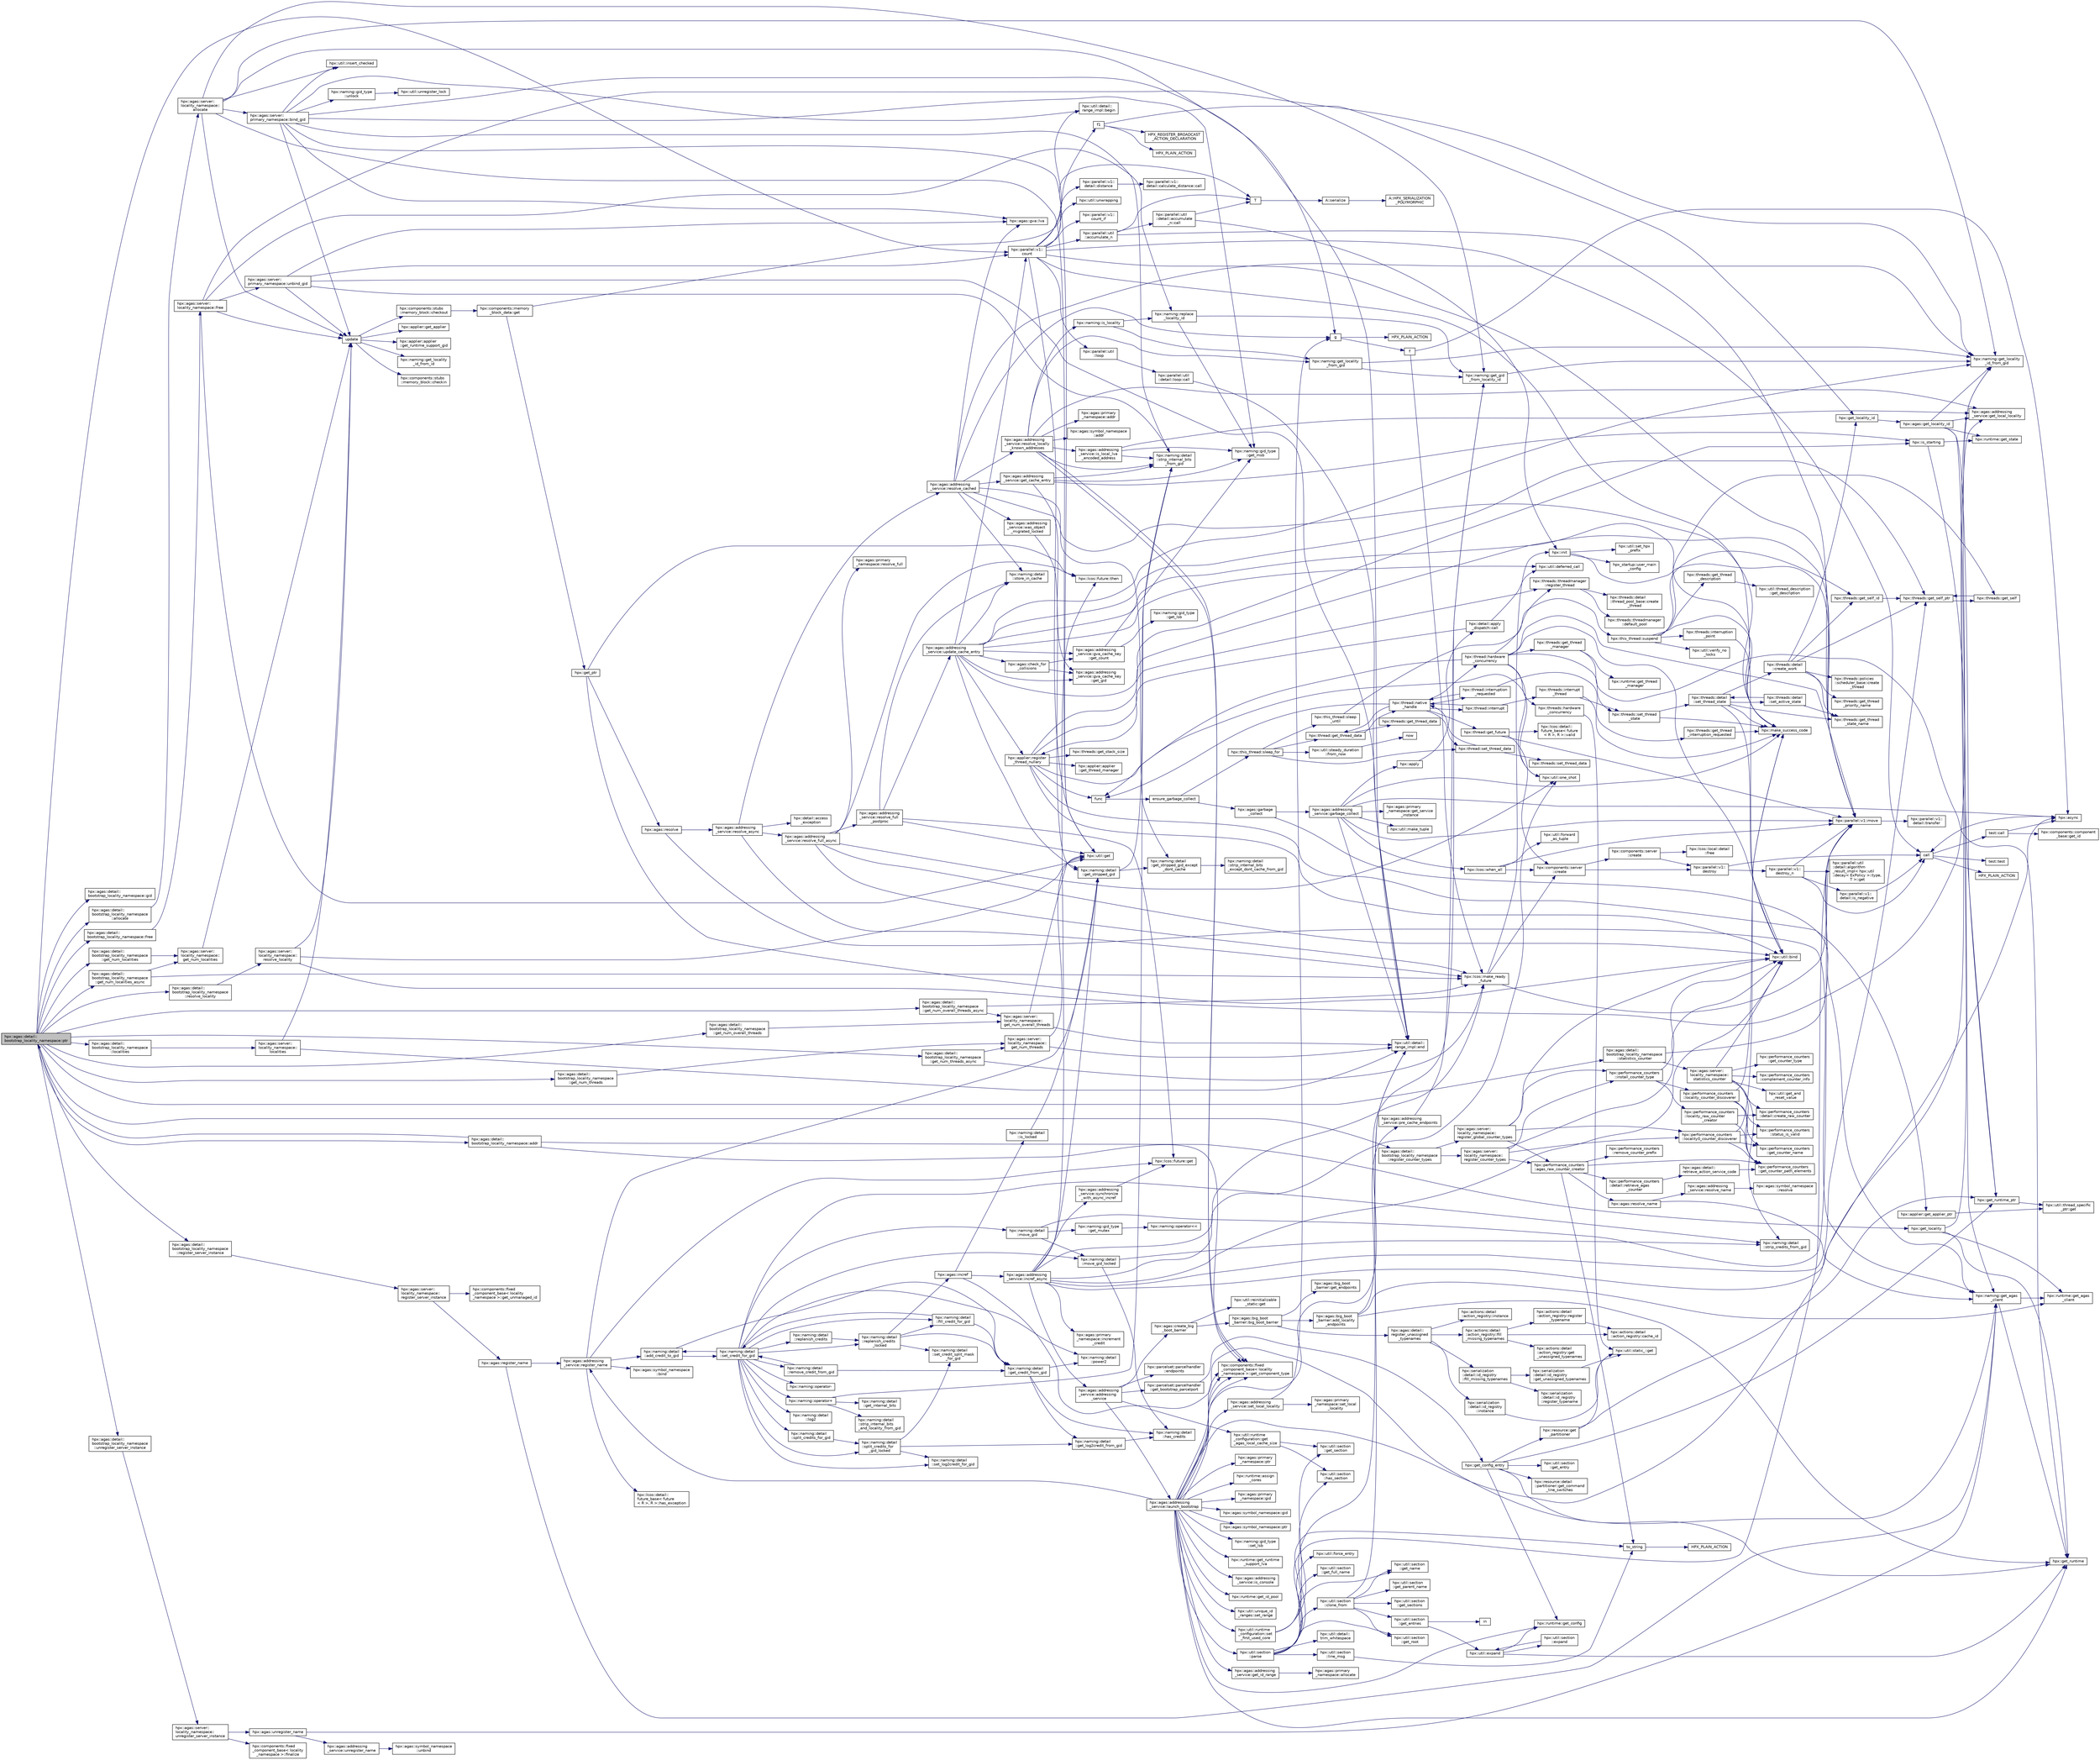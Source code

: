 digraph "hpx::agas::detail::bootstrap_locality_namespace::ptr"
{
  edge [fontname="Helvetica",fontsize="10",labelfontname="Helvetica",labelfontsize="10"];
  node [fontname="Helvetica",fontsize="10",shape=record];
  rankdir="LR";
  Node1136 [label="hpx::agas::detail::\lbootstrap_locality_namespace::ptr",height=0.2,width=0.4,color="black", fillcolor="grey75", style="filled", fontcolor="black"];
  Node1136 -> Node1137 [color="midnightblue",fontsize="10",style="solid",fontname="Helvetica"];
  Node1137 [label="hpx::agas::detail::\lbootstrap_locality_namespace::addr",height=0.2,width=0.4,color="black", fillcolor="white", style="filled",URL="$d2/d28/structhpx_1_1agas_1_1detail_1_1bootstrap__locality__namespace.html#a6a5b1a39f25283d49aae9a42b5c4388a"];
  Node1137 -> Node1138 [color="midnightblue",fontsize="10",style="solid",fontname="Helvetica"];
  Node1138 [label="hpx::get_locality",height=0.2,width=0.4,color="black", fillcolor="white", style="filled",URL="$d8/d83/namespacehpx.html#aa16b81ab9efec229b7b8810b1ec57dd5",tooltip="The function get_locality returns a reference to the locality prefix. "];
  Node1138 -> Node1139 [color="midnightblue",fontsize="10",style="solid",fontname="Helvetica"];
  Node1139 [label="hpx::get_runtime",height=0.2,width=0.4,color="black", fillcolor="white", style="filled",URL="$d8/d83/namespacehpx.html#aef902cc6c7dd3b9fbadf34d1e850a070"];
  Node1138 -> Node1140 [color="midnightblue",fontsize="10",style="solid",fontname="Helvetica"];
  Node1140 [label="hpx::runtime::get_agas\l_client",height=0.2,width=0.4,color="black", fillcolor="white", style="filled",URL="$d0/d7b/classhpx_1_1runtime.html#aeb5dddd30d6b9861669af8ad44d1a96a"];
  Node1138 -> Node1141 [color="midnightblue",fontsize="10",style="solid",fontname="Helvetica"];
  Node1141 [label="hpx::agas::addressing\l_service::get_local_locality",height=0.2,width=0.4,color="black", fillcolor="white", style="filled",URL="$db/d58/structhpx_1_1agas_1_1addressing__service.html#ab52c19a37c2a7a006c6c15f90ad0539c"];
  Node1137 -> Node1142 [color="midnightblue",fontsize="10",style="solid",fontname="Helvetica"];
  Node1142 [label="hpx::components::fixed\l_component_base\< locality\l_namespace \>::get_component_type",height=0.2,width=0.4,color="black", fillcolor="white", style="filled",URL="$df/dfd/classhpx_1_1components_1_1fixed__component__base.html#aa87dbc5aad4f2ee3f9b8f62c6981a8c2"];
  Node1137 -> Node1136 [color="midnightblue",fontsize="10",style="solid",fontname="Helvetica"];
  Node1136 -> Node1143 [color="midnightblue",fontsize="10",style="solid",fontname="Helvetica"];
  Node1143 [label="hpx::agas::detail::\lbootstrap_locality_namespace::gid",height=0.2,width=0.4,color="black", fillcolor="white", style="filled",URL="$d2/d28/structhpx_1_1agas_1_1detail_1_1bootstrap__locality__namespace.html#a8eae8ecc566b50ae022f840a5146ec46"];
  Node1136 -> Node1144 [color="midnightblue",fontsize="10",style="solid",fontname="Helvetica"];
  Node1144 [label="hpx::agas::detail::\lbootstrap_locality_namespace\l::allocate",height=0.2,width=0.4,color="black", fillcolor="white", style="filled",URL="$d2/d28/structhpx_1_1agas_1_1detail_1_1bootstrap__locality__namespace.html#a17fa8a29a5b6c64ac5f92b67fd816be1"];
  Node1144 -> Node1145 [color="midnightblue",fontsize="10",style="solid",fontname="Helvetica"];
  Node1145 [label="hpx::agas::server::\llocality_namespace::\lallocate",height=0.2,width=0.4,color="black", fillcolor="white", style="filled",URL="$dc/d72/structhpx_1_1agas_1_1server_1_1locality__namespace.html#a584777211619893840252d5c72b726ac"];
  Node1145 -> Node1146 [color="midnightblue",fontsize="10",style="solid",fontname="Helvetica"];
  Node1146 [label="update",height=0.2,width=0.4,color="black", fillcolor="white", style="filled",URL="$d7/d8b/non__atomic__rma_8cpp.html#a1f6c9aa3449cfad360e892c9c0bb7773"];
  Node1146 -> Node1147 [color="midnightblue",fontsize="10",style="solid",fontname="Helvetica"];
  Node1147 [label="hpx::components::stubs\l::memory_block::checkout",height=0.2,width=0.4,color="black", fillcolor="white", style="filled",URL="$d2/d46/structhpx_1_1components_1_1stubs_1_1memory__block.html#a37128bbb38e0ee31010f3d06d6de4e66"];
  Node1147 -> Node1148 [color="midnightblue",fontsize="10",style="solid",fontname="Helvetica"];
  Node1148 [label="hpx::components::memory\l_block_data::get",height=0.2,width=0.4,color="black", fillcolor="white", style="filled",URL="$d5/d76/classhpx_1_1components_1_1memory__block__data.html#a97ce2f01b730d8d90d329c1642fc0b28"];
  Node1148 -> Node1149 [color="midnightblue",fontsize="10",style="solid",fontname="Helvetica"];
  Node1149 [label="T",height=0.2,width=0.4,color="black", fillcolor="white", style="filled",URL="$db/d33/polymorphic__semiintrusive__template_8cpp.html#ad187658f9cb91c1312b39ae7e896f1ea"];
  Node1149 -> Node1150 [color="midnightblue",fontsize="10",style="solid",fontname="Helvetica"];
  Node1150 [label="A::serialize",height=0.2,width=0.4,color="black", fillcolor="white", style="filled",URL="$d7/da0/struct_a.html#a5f5c287cf471e274ed9dda0da1592212"];
  Node1150 -> Node1151 [color="midnightblue",fontsize="10",style="solid",fontname="Helvetica"];
  Node1151 [label="A::HPX_SERIALIZATION\l_POLYMORPHIC",height=0.2,width=0.4,color="black", fillcolor="white", style="filled",URL="$d7/da0/struct_a.html#ada978cc156cebbafddb1f3aa4c01918c"];
  Node1148 -> Node1152 [color="midnightblue",fontsize="10",style="solid",fontname="Helvetica"];
  Node1152 [label="hpx::get_ptr",height=0.2,width=0.4,color="black", fillcolor="white", style="filled",URL="$d8/d83/namespacehpx.html#aeb814737de830a2e8e340ca052d5ebfa",tooltip="Returns a future referring to the pointer to the underlying memory of a component. "];
  Node1152 -> Node1153 [color="midnightblue",fontsize="10",style="solid",fontname="Helvetica"];
  Node1153 [label="hpx::agas::resolve",height=0.2,width=0.4,color="black", fillcolor="white", style="filled",URL="$dc/d54/namespacehpx_1_1agas.html#aa3252ce39fbc229439bb0d85875b01fb"];
  Node1153 -> Node1154 [color="midnightblue",fontsize="10",style="solid",fontname="Helvetica"];
  Node1154 [label="hpx::naming::get_agas\l_client",height=0.2,width=0.4,color="black", fillcolor="white", style="filled",URL="$d4/dc9/namespacehpx_1_1naming.html#a0408fffd5d34b620712a801b0ae3b032"];
  Node1154 -> Node1139 [color="midnightblue",fontsize="10",style="solid",fontname="Helvetica"];
  Node1154 -> Node1140 [color="midnightblue",fontsize="10",style="solid",fontname="Helvetica"];
  Node1153 -> Node1155 [color="midnightblue",fontsize="10",style="solid",fontname="Helvetica"];
  Node1155 [label="hpx::agas::addressing\l_service::resolve_async",height=0.2,width=0.4,color="black", fillcolor="white", style="filled",URL="$db/d58/structhpx_1_1agas_1_1addressing__service.html#a3344990e7d5c255f51bf89a8fb2828eb"];
  Node1155 -> Node1156 [color="midnightblue",fontsize="10",style="solid",fontname="Helvetica"];
  Node1156 [label="hpx::lcos::make_ready\l_future",height=0.2,width=0.4,color="black", fillcolor="white", style="filled",URL="$d2/dc9/namespacehpx_1_1lcos.html#a42997564ddfde91d475b8a2cea8f53e4"];
  Node1156 -> Node1157 [color="midnightblue",fontsize="10",style="solid",fontname="Helvetica"];
  Node1157 [label="hpx::init",height=0.2,width=0.4,color="black", fillcolor="white", style="filled",URL="$d8/d83/namespacehpx.html#a3c694ea960b47c56b33351ba16e3d76b",tooltip="Main entry point for launching the HPX runtime system. "];
  Node1157 -> Node1158 [color="midnightblue",fontsize="10",style="solid",fontname="Helvetica"];
  Node1158 [label="hpx::util::set_hpx\l_prefix",height=0.2,width=0.4,color="black", fillcolor="white", style="filled",URL="$df/dad/namespacehpx_1_1util.html#ae40a23c1ba0a48d9304dcf717a95793e"];
  Node1157 -> Node1159 [color="midnightblue",fontsize="10",style="solid",fontname="Helvetica"];
  Node1159 [label="hpx_startup::user_main\l_config",height=0.2,width=0.4,color="black", fillcolor="white", style="filled",URL="$d3/dd2/namespacehpx__startup.html#aaac571d88bd3912a4225a23eb3261637"];
  Node1157 -> Node1160 [color="midnightblue",fontsize="10",style="solid",fontname="Helvetica"];
  Node1160 [label="hpx::parallel::v1::move",height=0.2,width=0.4,color="black", fillcolor="white", style="filled",URL="$db/db9/namespacehpx_1_1parallel_1_1v1.html#aa7c4ede081ce786c9d1eb1adff495cfc"];
  Node1160 -> Node1161 [color="midnightblue",fontsize="10",style="solid",fontname="Helvetica"];
  Node1161 [label="hpx::parallel::v1::\ldetail::transfer",height=0.2,width=0.4,color="black", fillcolor="white", style="filled",URL="$d2/ddd/namespacehpx_1_1parallel_1_1v1_1_1detail.html#ab1b56a05e1885ca7cc7ffa1804dd2f3c"];
  Node1156 -> Node1162 [color="midnightblue",fontsize="10",style="solid",fontname="Helvetica"];
  Node1162 [label="hpx::components::server\l::create",height=0.2,width=0.4,color="black", fillcolor="white", style="filled",URL="$d2/da2/namespacehpx_1_1components_1_1server.html#ac776c89f3d68ceb910e8cee9fa937ab4",tooltip="Create arrays of components using their default constructor. "];
  Node1162 -> Node1163 [color="midnightblue",fontsize="10",style="solid",fontname="Helvetica"];
  Node1163 [label="hpx::components::server\l::create",height=0.2,width=0.4,color="black", fillcolor="white", style="filled",URL="$d2/da2/namespacehpx_1_1components_1_1server.html#a77d26de181c97b444565e230577981bd"];
  Node1163 -> Node1164 [color="midnightblue",fontsize="10",style="solid",fontname="Helvetica"];
  Node1164 [label="hpx::lcos::local::detail\l::free",height=0.2,width=0.4,color="black", fillcolor="white", style="filled",URL="$d4/dcb/namespacehpx_1_1lcos_1_1local_1_1detail.html#a55a940f019734e9bb045dc123cd80e48"];
  Node1163 -> Node1165 [color="midnightblue",fontsize="10",style="solid",fontname="Helvetica"];
  Node1165 [label="hpx::parallel::v1::\ldestroy",height=0.2,width=0.4,color="black", fillcolor="white", style="filled",URL="$db/db9/namespacehpx_1_1parallel_1_1v1.html#acf303558375048e8a7cc9a2c2e09477f"];
  Node1165 -> Node1166 [color="midnightblue",fontsize="10",style="solid",fontname="Helvetica"];
  Node1166 [label="call",height=0.2,width=0.4,color="black", fillcolor="white", style="filled",URL="$d2/d67/promise__1620_8cpp.html#a58357f0b82bc761e1d0b9091ed563a70"];
  Node1166 -> Node1167 [color="midnightblue",fontsize="10",style="solid",fontname="Helvetica"];
  Node1167 [label="test::test",height=0.2,width=0.4,color="black", fillcolor="white", style="filled",URL="$d8/d89/structtest.html#ab42d5ece712d716b04cb3f686f297a26"];
  Node1166 -> Node1168 [color="midnightblue",fontsize="10",style="solid",fontname="Helvetica"];
  Node1168 [label="HPX_PLAIN_ACTION",height=0.2,width=0.4,color="black", fillcolor="white", style="filled",URL="$d2/d67/promise__1620_8cpp.html#ab96aab827a4b1fcaf66cfe0ba83fef23"];
  Node1166 -> Node1169 [color="midnightblue",fontsize="10",style="solid",fontname="Helvetica"];
  Node1169 [label="test::call",height=0.2,width=0.4,color="black", fillcolor="white", style="filled",URL="$d8/d89/structtest.html#aeb29e7ed6518b9426ccf1344c52620ae"];
  Node1169 -> Node1170 [color="midnightblue",fontsize="10",style="solid",fontname="Helvetica"];
  Node1170 [label="hpx::async",height=0.2,width=0.4,color="black", fillcolor="white", style="filled",URL="$d8/d83/namespacehpx.html#acb7d8e37b73b823956ce144f9a57eaa4"];
  Node1170 -> Node1166 [color="midnightblue",fontsize="10",style="solid",fontname="Helvetica"];
  Node1169 -> Node1171 [color="midnightblue",fontsize="10",style="solid",fontname="Helvetica"];
  Node1171 [label="hpx::components::component\l_base::get_id",height=0.2,width=0.4,color="black", fillcolor="white", style="filled",URL="$d2/de6/classhpx_1_1components_1_1component__base.html#a4c8fd93514039bdf01c48d66d82b19cd"];
  Node1165 -> Node1172 [color="midnightblue",fontsize="10",style="solid",fontname="Helvetica"];
  Node1172 [label="hpx::parallel::v1::\ldestroy_n",height=0.2,width=0.4,color="black", fillcolor="white", style="filled",URL="$db/db9/namespacehpx_1_1parallel_1_1v1.html#a71d0691132a300690163f5636bcd5bd3"];
  Node1172 -> Node1173 [color="midnightblue",fontsize="10",style="solid",fontname="Helvetica"];
  Node1173 [label="hpx::parallel::v1::\ldetail::is_negative",height=0.2,width=0.4,color="black", fillcolor="white", style="filled",URL="$d2/ddd/namespacehpx_1_1parallel_1_1v1_1_1detail.html#adf2e40fc4b20ad0fd442ee3118a4d527"];
  Node1173 -> Node1166 [color="midnightblue",fontsize="10",style="solid",fontname="Helvetica"];
  Node1172 -> Node1174 [color="midnightblue",fontsize="10",style="solid",fontname="Helvetica"];
  Node1174 [label="hpx::parallel::util\l::detail::algorithm\l_result_impl\< hpx::util\l::decay\< ExPolicy \>::type,\l T \>::get",height=0.2,width=0.4,color="black", fillcolor="white", style="filled",URL="$d2/d42/structhpx_1_1parallel_1_1util_1_1detail_1_1algorithm__result__impl.html#ab5b051e8ec74eff5e0e62fd63f5d377e"];
  Node1172 -> Node1160 [color="midnightblue",fontsize="10",style="solid",fontname="Helvetica"];
  Node1172 -> Node1166 [color="midnightblue",fontsize="10",style="solid",fontname="Helvetica"];
  Node1162 -> Node1165 [color="midnightblue",fontsize="10",style="solid",fontname="Helvetica"];
  Node1156 -> Node1160 [color="midnightblue",fontsize="10",style="solid",fontname="Helvetica"];
  Node1155 -> Node1175 [color="midnightblue",fontsize="10",style="solid",fontname="Helvetica"];
  Node1175 [label="hpx::agas::addressing\l_service::resolve_cached",height=0.2,width=0.4,color="black", fillcolor="white", style="filled",URL="$db/d58/structhpx_1_1agas_1_1addressing__service.html#a187ac62b4a4b7c1b98b75979357f07a9"];
  Node1175 -> Node1176 [color="midnightblue",fontsize="10",style="solid",fontname="Helvetica"];
  Node1176 [label="hpx::naming::detail\l::get_stripped_gid_except\l_dont_cache",height=0.2,width=0.4,color="black", fillcolor="white", style="filled",URL="$d5/d18/namespacehpx_1_1naming_1_1detail.html#a1ab848588112d0f7fac377a15692c9cc"];
  Node1176 -> Node1177 [color="midnightblue",fontsize="10",style="solid",fontname="Helvetica"];
  Node1177 [label="hpx::naming::detail\l::strip_internal_bits\l_except_dont_cache_from_gid",height=0.2,width=0.4,color="black", fillcolor="white", style="filled",URL="$d5/d18/namespacehpx_1_1naming_1_1detail.html#aabeb51a92376c6bfb9cf31bf9ff0c4cc"];
  Node1175 -> Node1178 [color="midnightblue",fontsize="10",style="solid",fontname="Helvetica"];
  Node1178 [label="hpx::agas::addressing\l_service::resolve_locally\l_known_addresses",height=0.2,width=0.4,color="black", fillcolor="white", style="filled",URL="$db/d58/structhpx_1_1agas_1_1addressing__service.html#afb44b2c86524b47d1431d9d66524075c"];
  Node1178 -> Node1179 [color="midnightblue",fontsize="10",style="solid",fontname="Helvetica"];
  Node1179 [label="hpx::naming::detail\l::strip_internal_bits\l_from_gid",height=0.2,width=0.4,color="black", fillcolor="white", style="filled",URL="$d5/d18/namespacehpx_1_1naming_1_1detail.html#a95cca4d4bc82a9da3e804b225b03dfaf"];
  Node1178 -> Node1180 [color="midnightblue",fontsize="10",style="solid",fontname="Helvetica"];
  Node1180 [label="hpx::agas::addressing\l_service::is_local_lva\l_encoded_address",height=0.2,width=0.4,color="black", fillcolor="white", style="filled",URL="$db/d58/structhpx_1_1agas_1_1addressing__service.html#af9469c8740aeb898ce6937e2d0e57095"];
  Node1180 -> Node1179 [color="midnightblue",fontsize="10",style="solid",fontname="Helvetica"];
  Node1180 -> Node1141 [color="midnightblue",fontsize="10",style="solid",fontname="Helvetica"];
  Node1180 -> Node1181 [color="midnightblue",fontsize="10",style="solid",fontname="Helvetica"];
  Node1181 [label="hpx::naming::gid_type\l::get_msb",height=0.2,width=0.4,color="black", fillcolor="white", style="filled",URL="$d3/d67/structhpx_1_1naming_1_1gid__type.html#a31d0fb49a563fb184fecaabdced4dcd9"];
  Node1178 -> Node1141 [color="midnightblue",fontsize="10",style="solid",fontname="Helvetica"];
  Node1178 -> Node1182 [color="midnightblue",fontsize="10",style="solid",fontname="Helvetica"];
  Node1182 [label="hpx::naming::is_locality",height=0.2,width=0.4,color="black", fillcolor="white", style="filled",URL="$d4/dc9/namespacehpx_1_1naming.html#a960045d29982b0fda774809643cf2be8"];
  Node1182 -> Node1183 [color="midnightblue",fontsize="10",style="solid",fontname="Helvetica"];
  Node1183 [label="hpx::naming::get_locality\l_from_gid",height=0.2,width=0.4,color="black", fillcolor="white", style="filled",URL="$d4/dc9/namespacehpx_1_1naming.html#a0b1c0ab6510a7a869fa4e3c7717748e5"];
  Node1183 -> Node1184 [color="midnightblue",fontsize="10",style="solid",fontname="Helvetica"];
  Node1184 [label="hpx::naming::get_gid\l_from_locality_id",height=0.2,width=0.4,color="black", fillcolor="white", style="filled",URL="$d4/dc9/namespacehpx_1_1naming.html#ae50a3ecdb5854b6a25a556ebc9830541"];
  Node1184 -> Node1185 [color="midnightblue",fontsize="10",style="solid",fontname="Helvetica"];
  Node1185 [label="hpx::naming::get_locality\l_id_from_gid",height=0.2,width=0.4,color="black", fillcolor="white", style="filled",URL="$d4/dc9/namespacehpx_1_1naming.html#a7fd43037784560bd04fda9b49e33529f"];
  Node1183 -> Node1185 [color="midnightblue",fontsize="10",style="solid",fontname="Helvetica"];
  Node1182 -> Node1186 [color="midnightblue",fontsize="10",style="solid",fontname="Helvetica"];
  Node1186 [label="hpx::naming::replace\l_locality_id",height=0.2,width=0.4,color="black", fillcolor="white", style="filled",URL="$d4/dc9/namespacehpx_1_1naming.html#a27ed9275dccbd5fb677b350f040c21b4"];
  Node1186 -> Node1184 [color="midnightblue",fontsize="10",style="solid",fontname="Helvetica"];
  Node1186 -> Node1181 [color="midnightblue",fontsize="10",style="solid",fontname="Helvetica"];
  Node1178 -> Node1183 [color="midnightblue",fontsize="10",style="solid",fontname="Helvetica"];
  Node1178 -> Node1187 [color="midnightblue",fontsize="10",style="solid",fontname="Helvetica"];
  Node1187 [label="hpx::agas::primary\l_namespace::addr",height=0.2,width=0.4,color="black", fillcolor="white", style="filled",URL="$d1/d43/structhpx_1_1agas_1_1primary__namespace.html#ab71d11675989acee54e82f6d1956a77c"];
  Node1178 -> Node1142 [color="midnightblue",fontsize="10",style="solid",fontname="Helvetica"];
  Node1178 -> Node1188 [color="midnightblue",fontsize="10",style="solid",fontname="Helvetica"];
  Node1188 [label="hpx::agas::symbol_namespace\l::addr",height=0.2,width=0.4,color="black", fillcolor="white", style="filled",URL="$dd/d5e/structhpx_1_1agas_1_1symbol__namespace.html#a2527957c5b5ce9c4842294c8a95d00b4"];
  Node1178 -> Node1142 [color="midnightblue",fontsize="10",style="solid",fontname="Helvetica"];
  Node1175 -> Node1189 [color="midnightblue",fontsize="10",style="solid",fontname="Helvetica"];
  Node1189 [label="hpx::make_success_code",height=0.2,width=0.4,color="black", fillcolor="white", style="filled",URL="$d8/d83/namespacehpx.html#a0e8512a8f49e2a6c8185061181419d8f",tooltip="Returns error_code(hpx::success, \"success\", mode). "];
  Node1175 -> Node1190 [color="midnightblue",fontsize="10",style="solid",fontname="Helvetica"];
  Node1190 [label="hpx::naming::detail\l::store_in_cache",height=0.2,width=0.4,color="black", fillcolor="white", style="filled",URL="$d5/d18/namespacehpx_1_1naming_1_1detail.html#a58e1ddcbd72ed4042377e11f32abf3fa"];
  Node1175 -> Node1185 [color="midnightblue",fontsize="10",style="solid",fontname="Helvetica"];
  Node1175 -> Node1191 [color="midnightblue",fontsize="10",style="solid",fontname="Helvetica"];
  Node1191 [label="hpx::agas::addressing\l_service::was_object\l_migrated_locked",height=0.2,width=0.4,color="black", fillcolor="white", style="filled",URL="$db/d58/structhpx_1_1agas_1_1addressing__service.html#aade8c179c3866b1212fe6439b586ace1",tooltip="Maintain list of migrated objects. "];
  Node1191 -> Node1192 [color="midnightblue",fontsize="10",style="solid",fontname="Helvetica"];
  Node1192 [label="hpx::naming::detail\l::get_stripped_gid",height=0.2,width=0.4,color="black", fillcolor="white", style="filled",URL="$d5/d18/namespacehpx_1_1naming_1_1detail.html#ad3a849cb7ebd5dccf9aefadccc21dd89"];
  Node1192 -> Node1179 [color="midnightblue",fontsize="10",style="solid",fontname="Helvetica"];
  Node1192 -> Node1176 [color="midnightblue",fontsize="10",style="solid",fontname="Helvetica"];
  Node1175 -> Node1193 [color="midnightblue",fontsize="10",style="solid",fontname="Helvetica"];
  Node1193 [label="g",height=0.2,width=0.4,color="black", fillcolor="white", style="filled",URL="$da/d17/cxx11__noexcept_8cpp.html#a96f5ebe659f57f5faa7343c54f8ea39a"];
  Node1193 -> Node1194 [color="midnightblue",fontsize="10",style="solid",fontname="Helvetica"];
  Node1194 [label="f",height=0.2,width=0.4,color="black", fillcolor="white", style="filled",URL="$d4/d13/async__unwrap__1037_8cpp.html#a02a6b0b4f77af9f69a841dc8262b0cd0"];
  Node1194 -> Node1170 [color="midnightblue",fontsize="10",style="solid",fontname="Helvetica"];
  Node1194 -> Node1156 [color="midnightblue",fontsize="10",style="solid",fontname="Helvetica"];
  Node1193 -> Node1195 [color="midnightblue",fontsize="10",style="solid",fontname="Helvetica"];
  Node1195 [label="HPX_PLAIN_ACTION",height=0.2,width=0.4,color="black", fillcolor="white", style="filled",URL="$d4/d13/async__unwrap__1037_8cpp.html#ab5991a65409f0229f564e4935bd7b979"];
  Node1175 -> Node1196 [color="midnightblue",fontsize="10",style="solid",fontname="Helvetica"];
  Node1196 [label="hpx::agas::addressing\l_service::get_cache_entry",height=0.2,width=0.4,color="black", fillcolor="white", style="filled",URL="$db/d58/structhpx_1_1agas_1_1addressing__service.html#aa49e358ece0734e36829a90603b51c63"];
  Node1196 -> Node1197 [color="midnightblue",fontsize="10",style="solid",fontname="Helvetica"];
  Node1197 [label="hpx::is_starting",height=0.2,width=0.4,color="black", fillcolor="white", style="filled",URL="$d8/d83/namespacehpx.html#ab3ff61647293cfe9b7c3060fee8445a5",tooltip="Test whether the runtime system is currently being started. "];
  Node1197 -> Node1198 [color="midnightblue",fontsize="10",style="solid",fontname="Helvetica"];
  Node1198 [label="hpx::get_runtime_ptr",height=0.2,width=0.4,color="black", fillcolor="white", style="filled",URL="$d8/d83/namespacehpx.html#af29daf2bb3e01b4d6495a1742b6cce64"];
  Node1198 -> Node1199 [color="midnightblue",fontsize="10",style="solid",fontname="Helvetica"];
  Node1199 [label="hpx::util::thread_specific\l_ptr::get",height=0.2,width=0.4,color="black", fillcolor="white", style="filled",URL="$d4/d4c/structhpx_1_1util_1_1thread__specific__ptr.html#a3b27d8520710478aa41d1f74206bdba9"];
  Node1197 -> Node1200 [color="midnightblue",fontsize="10",style="solid",fontname="Helvetica"];
  Node1200 [label="hpx::runtime::get_state",height=0.2,width=0.4,color="black", fillcolor="white", style="filled",URL="$d0/d7b/classhpx_1_1runtime.html#ab405f80e060dac95d624520f38b0524c"];
  Node1196 -> Node1179 [color="midnightblue",fontsize="10",style="solid",fontname="Helvetica"];
  Node1196 -> Node1181 [color="midnightblue",fontsize="10",style="solid",fontname="Helvetica"];
  Node1196 -> Node1201 [color="midnightblue",fontsize="10",style="solid",fontname="Helvetica"];
  Node1201 [label="hpx::agas::addressing\l_service::gva_cache_key\l::get_gid",height=0.2,width=0.4,color="black", fillcolor="white", style="filled",URL="$d0/d9c/structhpx_1_1agas_1_1addressing__service_1_1gva__cache__key.html#a708ed959cf225ceef95f3328a99e29ff"];
  Node1175 -> Node1202 [color="midnightblue",fontsize="10",style="solid",fontname="Helvetica"];
  Node1202 [label="hpx::agas::gva::lva",height=0.2,width=0.4,color="black", fillcolor="white", style="filled",URL="$dc/d8a/structhpx_1_1agas_1_1gva.html#aea2401483cd9320a0a8ca504e79e076b"];
  Node1155 -> Node1203 [color="midnightblue",fontsize="10",style="solid",fontname="Helvetica"];
  Node1203 [label="hpx::detail::access\l_exception",height=0.2,width=0.4,color="black", fillcolor="white", style="filled",URL="$d5/dbe/namespacehpx_1_1detail.html#ad5b3b2c9c75cdd2d75f4473c03230643"];
  Node1155 -> Node1204 [color="midnightblue",fontsize="10",style="solid",fontname="Helvetica"];
  Node1204 [label="hpx::agas::addressing\l_service::resolve_full_async",height=0.2,width=0.4,color="black", fillcolor="white", style="filled",URL="$db/d58/structhpx_1_1agas_1_1addressing__service.html#af678e6288e0f302b9c96b813a8e660ef"];
  Node1204 -> Node1156 [color="midnightblue",fontsize="10",style="solid",fontname="Helvetica"];
  Node1204 -> Node1205 [color="midnightblue",fontsize="10",style="solid",fontname="Helvetica"];
  Node1205 [label="hpx::agas::primary\l_namespace::resolve_full",height=0.2,width=0.4,color="black", fillcolor="white", style="filled",URL="$d1/d43/structhpx_1_1agas_1_1primary__namespace.html#ae7bd476e130fc743397d0d18bb161f74"];
  Node1204 -> Node1206 [color="midnightblue",fontsize="10",style="solid",fontname="Helvetica"];
  Node1206 [label="hpx::lcos::future::then",height=0.2,width=0.4,color="black", fillcolor="white", style="filled",URL="$d0/d33/classhpx_1_1lcos_1_1future.html#a17045dee172c36e208b2cbd400fa8797"];
  Node1204 -> Node1207 [color="midnightblue",fontsize="10",style="solid",fontname="Helvetica"];
  Node1207 [label="hpx::util::bind",height=0.2,width=0.4,color="black", fillcolor="white", style="filled",URL="$df/dad/namespacehpx_1_1util.html#ad844caedf82a0173d6909d910c3e48c6"];
  Node1204 -> Node1208 [color="midnightblue",fontsize="10",style="solid",fontname="Helvetica"];
  Node1208 [label="hpx::util::one_shot",height=0.2,width=0.4,color="black", fillcolor="white", style="filled",URL="$df/dad/namespacehpx_1_1util.html#a273e61be42a72415291e0ec0a4f28c7a"];
  Node1204 -> Node1209 [color="midnightblue",fontsize="10",style="solid",fontname="Helvetica"];
  Node1209 [label="hpx::agas::addressing\l_service::resolve_full\l_postproc",height=0.2,width=0.4,color="black", fillcolor="white", style="filled",URL="$db/d58/structhpx_1_1agas_1_1addressing__service.html#a9adf9683a9e200a15224e7c04f8d6339"];
  Node1209 -> Node1210 [color="midnightblue",fontsize="10",style="solid",fontname="Helvetica"];
  Node1210 [label="hpx::util::get",height=0.2,width=0.4,color="black", fillcolor="white", style="filled",URL="$df/dad/namespacehpx_1_1util.html#a5cbd3c41f03f4d4acaedaa4777e3cc02"];
  Node1209 -> Node1211 [color="midnightblue",fontsize="10",style="solid",fontname="Helvetica"];
  Node1211 [label="hpx::lcos::future::get",height=0.2,width=0.4,color="black", fillcolor="white", style="filled",URL="$d0/d33/classhpx_1_1lcos_1_1future.html#a8c28269486d5620ac48af349f17bb41c"];
  Node1209 -> Node1190 [color="midnightblue",fontsize="10",style="solid",fontname="Helvetica"];
  Node1209 -> Node1212 [color="midnightblue",fontsize="10",style="solid",fontname="Helvetica"];
  Node1212 [label="hpx::agas::addressing\l_service::update_cache_entry",height=0.2,width=0.4,color="black", fillcolor="white", style="filled",URL="$db/d58/structhpx_1_1agas_1_1addressing__service.html#ab49f7530592fc5c804c94720b8ffd61d"];
  Node1212 -> Node1189 [color="midnightblue",fontsize="10",style="solid",fontname="Helvetica"];
  Node1212 -> Node1190 [color="midnightblue",fontsize="10",style="solid",fontname="Helvetica"];
  Node1212 -> Node1192 [color="midnightblue",fontsize="10",style="solid",fontname="Helvetica"];
  Node1212 -> Node1185 [color="midnightblue",fontsize="10",style="solid",fontname="Helvetica"];
  Node1212 -> Node1213 [color="midnightblue",fontsize="10",style="solid",fontname="Helvetica"];
  Node1213 [label="hpx::threads::get_self_ptr",height=0.2,width=0.4,color="black", fillcolor="white", style="filled",URL="$d7/d28/namespacehpx_1_1threads.html#a22877ae347ad884cde3a51397dad6c53"];
  Node1213 -> Node1214 [color="midnightblue",fontsize="10",style="solid",fontname="Helvetica"];
  Node1214 [label="hpx::threads::get_self",height=0.2,width=0.4,color="black", fillcolor="white", style="filled",URL="$d7/d28/namespacehpx_1_1threads.html#a07daf4d6d29233f20d66d41ab7b5b8e8"];
  Node1214 -> Node1213 [color="midnightblue",fontsize="10",style="solid",fontname="Helvetica"];
  Node1212 -> Node1197 [color="midnightblue",fontsize="10",style="solid",fontname="Helvetica"];
  Node1212 -> Node1215 [color="midnightblue",fontsize="10",style="solid",fontname="Helvetica"];
  Node1215 [label="hpx::applier::register\l_thread_nullary",height=0.2,width=0.4,color="black", fillcolor="white", style="filled",URL="$d8/dcb/namespacehpx_1_1applier.html#a401cd1145927e58d74d1eb52aaccd936"];
  Node1215 -> Node1216 [color="midnightblue",fontsize="10",style="solid",fontname="Helvetica"];
  Node1216 [label="hpx::applier::get_applier_ptr",height=0.2,width=0.4,color="black", fillcolor="white", style="filled",URL="$d8/dcb/namespacehpx_1_1applier.html#a617483cf2b77ad3a0aa428ade7b35299"];
  Node1216 -> Node1199 [color="midnightblue",fontsize="10",style="solid",fontname="Helvetica"];
  Node1215 -> Node1217 [color="midnightblue",fontsize="10",style="solid",fontname="Helvetica"];
  Node1217 [label="func",height=0.2,width=0.4,color="black", fillcolor="white", style="filled",URL="$d8/dfd/id__type__ref__counting__1032_8cpp.html#ab811b86ea5107ffb3351fcaa29d2c652"];
  Node1217 -> Node1218 [color="midnightblue",fontsize="10",style="solid",fontname="Helvetica"];
  Node1218 [label="ensure_garbage_collect",height=0.2,width=0.4,color="black", fillcolor="white", style="filled",URL="$d8/dfd/id__type__ref__counting__1032_8cpp.html#a5264b94bf7c262ac0e521fb290d476d5"];
  Node1218 -> Node1219 [color="midnightblue",fontsize="10",style="solid",fontname="Helvetica"];
  Node1219 [label="hpx::this_thread::sleep_for",height=0.2,width=0.4,color="black", fillcolor="white", style="filled",URL="$d9/d52/namespacehpx_1_1this__thread.html#afc042a5a5fa52eef2d1d177a343435cf"];
  Node1219 -> Node1220 [color="midnightblue",fontsize="10",style="solid",fontname="Helvetica"];
  Node1220 [label="hpx::this_thread::sleep\l_until",height=0.2,width=0.4,color="black", fillcolor="white", style="filled",URL="$d9/d52/namespacehpx_1_1this__thread.html#ae12a853980115b23ff0ab8ca06622658"];
  Node1220 -> Node1221 [color="midnightblue",fontsize="10",style="solid",fontname="Helvetica"];
  Node1221 [label="hpx::this_thread::suspend",height=0.2,width=0.4,color="black", fillcolor="white", style="filled",URL="$d9/d52/namespacehpx_1_1this__thread.html#aca220026fb3014c0881d129fe31c0073"];
  Node1221 -> Node1214 [color="midnightblue",fontsize="10",style="solid",fontname="Helvetica"];
  Node1221 -> Node1222 [color="midnightblue",fontsize="10",style="solid",fontname="Helvetica"];
  Node1222 [label="hpx::threads::get_self_id",height=0.2,width=0.4,color="black", fillcolor="white", style="filled",URL="$d7/d28/namespacehpx_1_1threads.html#afafe0f900b9fac3d4ed3c747625c1cfe"];
  Node1222 -> Node1213 [color="midnightblue",fontsize="10",style="solid",fontname="Helvetica"];
  Node1221 -> Node1223 [color="midnightblue",fontsize="10",style="solid",fontname="Helvetica"];
  Node1223 [label="hpx::threads::interruption\l_point",height=0.2,width=0.4,color="black", fillcolor="white", style="filled",URL="$d7/d28/namespacehpx_1_1threads.html#ada6ec56a12b050707311d8c628089059"];
  Node1223 -> Node1189 [color="midnightblue",fontsize="10",style="solid",fontname="Helvetica"];
  Node1221 -> Node1224 [color="midnightblue",fontsize="10",style="solid",fontname="Helvetica"];
  Node1224 [label="hpx::util::verify_no\l_locks",height=0.2,width=0.4,color="black", fillcolor="white", style="filled",URL="$df/dad/namespacehpx_1_1util.html#ae0e1837ee6f09b79b26c2e788d2e9fc9"];
  Node1221 -> Node1225 [color="midnightblue",fontsize="10",style="solid",fontname="Helvetica"];
  Node1225 [label="hpx::threads::get_thread\l_description",height=0.2,width=0.4,color="black", fillcolor="white", style="filled",URL="$d7/d28/namespacehpx_1_1threads.html#a42fc18a7a680f4e8bc633a4b4c956701"];
  Node1225 -> Node1226 [color="midnightblue",fontsize="10",style="solid",fontname="Helvetica"];
  Node1226 [label="hpx::util::thread_description\l::get_description",height=0.2,width=0.4,color="black", fillcolor="white", style="filled",URL="$df/d9e/structhpx_1_1util_1_1thread__description.html#a8c834e14eca6eb228188022577f9f952"];
  Node1221 -> Node1189 [color="midnightblue",fontsize="10",style="solid",fontname="Helvetica"];
  Node1219 -> Node1227 [color="midnightblue",fontsize="10",style="solid",fontname="Helvetica"];
  Node1227 [label="hpx::util::steady_duration\l::from_now",height=0.2,width=0.4,color="black", fillcolor="white", style="filled",URL="$d9/d4f/classhpx_1_1util_1_1steady__duration.html#a0132206d767cd0f7395507b40111a153"];
  Node1227 -> Node1228 [color="midnightblue",fontsize="10",style="solid",fontname="Helvetica"];
  Node1228 [label="now",height=0.2,width=0.4,color="black", fillcolor="white", style="filled",URL="$de/db3/1d__stencil__1__omp_8cpp.html#a89e9667753dccfac455bd37a7a3a7b16"];
  Node1219 -> Node1229 [color="midnightblue",fontsize="10",style="solid",fontname="Helvetica"];
  Node1229 [label="hpx::thread::get_thread_data",height=0.2,width=0.4,color="black", fillcolor="white", style="filled",URL="$de/d9b/classhpx_1_1thread.html#a4535ef82cec3b953d2c941d20e3e3904"];
  Node1229 -> Node1230 [color="midnightblue",fontsize="10",style="solid",fontname="Helvetica"];
  Node1230 [label="hpx::threads::get_thread_data",height=0.2,width=0.4,color="black", fillcolor="white", style="filled",URL="$d7/d28/namespacehpx_1_1threads.html#a8737931ff6303807225f735b2b384ae4"];
  Node1229 -> Node1231 [color="midnightblue",fontsize="10",style="solid",fontname="Helvetica"];
  Node1231 [label="hpx::thread::native\l_handle",height=0.2,width=0.4,color="black", fillcolor="white", style="filled",URL="$de/d9b/classhpx_1_1thread.html#acf48190d264ab64c1c4ec99d0b421b5a"];
  Node1231 -> Node1232 [color="midnightblue",fontsize="10",style="solid",fontname="Helvetica"];
  Node1232 [label="hpx::thread::hardware\l_concurrency",height=0.2,width=0.4,color="black", fillcolor="white", style="filled",URL="$de/d9b/classhpx_1_1thread.html#a8e4fff210e02485ba493bc3a2a956c03"];
  Node1232 -> Node1233 [color="midnightblue",fontsize="10",style="solid",fontname="Helvetica"];
  Node1233 [label="hpx::threads::hardware\l_concurrency",height=0.2,width=0.4,color="black", fillcolor="white", style="filled",URL="$d7/d28/namespacehpx_1_1threads.html#aa8752a235478d2ad7b5ac467b63ab527"];
  Node1233 -> Node1234 [color="midnightblue",fontsize="10",style="solid",fontname="Helvetica"];
  Node1234 [label="hpx::util::static_::get",height=0.2,width=0.4,color="black", fillcolor="white", style="filled",URL="$d3/dbb/structhpx_1_1util_1_1static__.html#a2967c633948a3bf17a3b5405ef5a8318"];
  Node1232 -> Node1217 [color="midnightblue",fontsize="10",style="solid",fontname="Helvetica"];
  Node1232 -> Node1207 [color="midnightblue",fontsize="10",style="solid",fontname="Helvetica"];
  Node1232 -> Node1208 [color="midnightblue",fontsize="10",style="solid",fontname="Helvetica"];
  Node1232 -> Node1160 [color="midnightblue",fontsize="10",style="solid",fontname="Helvetica"];
  Node1232 -> Node1235 [color="midnightblue",fontsize="10",style="solid",fontname="Helvetica"];
  Node1235 [label="hpx::threads::get_thread\l_manager",height=0.2,width=0.4,color="black", fillcolor="white", style="filled",URL="$d7/d28/namespacehpx_1_1threads.html#a076973c3a53beadde7d967e22c4f6cce"];
  Node1235 -> Node1139 [color="midnightblue",fontsize="10",style="solid",fontname="Helvetica"];
  Node1235 -> Node1236 [color="midnightblue",fontsize="10",style="solid",fontname="Helvetica"];
  Node1236 [label="hpx::runtime::get_thread\l_manager",height=0.2,width=0.4,color="black", fillcolor="white", style="filled",URL="$d0/d7b/classhpx_1_1runtime.html#a865b12d57fcd44a8d3dda3e35414f563"];
  Node1232 -> Node1237 [color="midnightblue",fontsize="10",style="solid",fontname="Helvetica"];
  Node1237 [label="hpx::threads::threadmanager\l::register_thread",height=0.2,width=0.4,color="black", fillcolor="white", style="filled",URL="$d5/daa/classhpx_1_1threads_1_1threadmanager.html#a7f79c7578e08a60ca45eb276ce8133d8"];
  Node1237 -> Node1238 [color="midnightblue",fontsize="10",style="solid",fontname="Helvetica"];
  Node1238 [label="hpx::threads::threadmanager\l::default_pool",height=0.2,width=0.4,color="black", fillcolor="white", style="filled",URL="$d5/daa/classhpx_1_1threads_1_1threadmanager.html#a851f067d03b5dd1c5e6a9a6a841e05df"];
  Node1237 -> Node1239 [color="midnightblue",fontsize="10",style="solid",fontname="Helvetica"];
  Node1239 [label="hpx::threads::detail\l::thread_pool_base::create\l_thread",height=0.2,width=0.4,color="black", fillcolor="white", style="filled",URL="$de/dae/classhpx_1_1threads_1_1detail_1_1thread__pool__base.html#ad35d3779eef6f4528e62a26d71b34b34"];
  Node1232 -> Node1240 [color="midnightblue",fontsize="10",style="solid",fontname="Helvetica"];
  Node1240 [label="hpx::threads::set_thread\l_state",height=0.2,width=0.4,color="black", fillcolor="white", style="filled",URL="$d7/d28/namespacehpx_1_1threads.html#ac0690ad16ad778bcc79dcd727cc33025",tooltip="Set the thread state of the thread referenced by the thread_id id. "];
  Node1240 -> Node1189 [color="midnightblue",fontsize="10",style="solid",fontname="Helvetica"];
  Node1240 -> Node1241 [color="midnightblue",fontsize="10",style="solid",fontname="Helvetica"];
  Node1241 [label="hpx::threads::detail\l::set_thread_state",height=0.2,width=0.4,color="black", fillcolor="white", style="filled",URL="$d2/dd1/namespacehpx_1_1threads_1_1detail.html#af85ddc854c4a149bf1738eb1b111b9ab"];
  Node1241 -> Node1242 [color="midnightblue",fontsize="10",style="solid",fontname="Helvetica"];
  Node1242 [label="hpx::threads::get_thread\l_state_name",height=0.2,width=0.4,color="black", fillcolor="white", style="filled",URL="$d7/d28/namespacehpx_1_1threads.html#a26f91ea8d2195f165c033241c5cd11db"];
  Node1241 -> Node1189 [color="midnightblue",fontsize="10",style="solid",fontname="Helvetica"];
  Node1241 -> Node1207 [color="midnightblue",fontsize="10",style="solid",fontname="Helvetica"];
  Node1241 -> Node1243 [color="midnightblue",fontsize="10",style="solid",fontname="Helvetica"];
  Node1243 [label="hpx::threads::detail\l::set_active_state",height=0.2,width=0.4,color="black", fillcolor="white", style="filled",URL="$d2/dd1/namespacehpx_1_1threads_1_1detail.html#a45884a5bf04ad66a4f259231a3947e76"];
  Node1243 -> Node1242 [color="midnightblue",fontsize="10",style="solid",fontname="Helvetica"];
  Node1243 -> Node1241 [color="midnightblue",fontsize="10",style="solid",fontname="Helvetica"];
  Node1241 -> Node1244 [color="midnightblue",fontsize="10",style="solid",fontname="Helvetica"];
  Node1244 [label="hpx::threads::detail\l::create_work",height=0.2,width=0.4,color="black", fillcolor="white", style="filled",URL="$d2/dd1/namespacehpx_1_1threads_1_1detail.html#ae22384a3c1b1a1940032fad068fb54b1"];
  Node1244 -> Node1242 [color="midnightblue",fontsize="10",style="solid",fontname="Helvetica"];
  Node1244 -> Node1245 [color="midnightblue",fontsize="10",style="solid",fontname="Helvetica"];
  Node1245 [label="hpx::threads::get_thread\l_priority_name",height=0.2,width=0.4,color="black", fillcolor="white", style="filled",URL="$d7/d28/namespacehpx_1_1threads.html#a9c6b2fec0c1cf5b06ff83ce756ca6d42"];
  Node1244 -> Node1213 [color="midnightblue",fontsize="10",style="solid",fontname="Helvetica"];
  Node1244 -> Node1222 [color="midnightblue",fontsize="10",style="solid",fontname="Helvetica"];
  Node1244 -> Node1246 [color="midnightblue",fontsize="10",style="solid",fontname="Helvetica"];
  Node1246 [label="hpx::get_locality_id",height=0.2,width=0.4,color="black", fillcolor="white", style="filled",URL="$d8/d83/namespacehpx.html#a158d7c54a657bb364c1704033010697b",tooltip="Return the number of the locality this function is being called from. "];
  Node1246 -> Node1247 [color="midnightblue",fontsize="10",style="solid",fontname="Helvetica"];
  Node1247 [label="hpx::agas::get_locality_id",height=0.2,width=0.4,color="black", fillcolor="white", style="filled",URL="$dc/d54/namespacehpx_1_1agas.html#a491cc2ddecdf0f1a9129900caa6a4d3e"];
  Node1247 -> Node1198 [color="midnightblue",fontsize="10",style="solid",fontname="Helvetica"];
  Node1247 -> Node1200 [color="midnightblue",fontsize="10",style="solid",fontname="Helvetica"];
  Node1247 -> Node1154 [color="midnightblue",fontsize="10",style="solid",fontname="Helvetica"];
  Node1247 -> Node1141 [color="midnightblue",fontsize="10",style="solid",fontname="Helvetica"];
  Node1247 -> Node1185 [color="midnightblue",fontsize="10",style="solid",fontname="Helvetica"];
  Node1244 -> Node1248 [color="midnightblue",fontsize="10",style="solid",fontname="Helvetica"];
  Node1248 [label="hpx::threads::policies\l::scheduler_base::create\l_thread",height=0.2,width=0.4,color="black", fillcolor="white", style="filled",URL="$dd/d7e/structhpx_1_1threads_1_1policies_1_1scheduler__base.html#ad3b05cd7f363cc8e8410ce368c3794e0"];
  Node1231 -> Node1249 [color="midnightblue",fontsize="10",style="solid",fontname="Helvetica"];
  Node1249 [label="hpx::thread::interrupt",height=0.2,width=0.4,color="black", fillcolor="white", style="filled",URL="$de/d9b/classhpx_1_1thread.html#ac34d0d033aa743c476a79dbc2e1a8a39"];
  Node1249 -> Node1250 [color="midnightblue",fontsize="10",style="solid",fontname="Helvetica"];
  Node1250 [label="hpx::threads::interrupt\l_thread",height=0.2,width=0.4,color="black", fillcolor="white", style="filled",URL="$d7/d28/namespacehpx_1_1threads.html#a6bdda1a2aab61b9b13d274b5155d7e73"];
  Node1250 -> Node1189 [color="midnightblue",fontsize="10",style="solid",fontname="Helvetica"];
  Node1250 -> Node1240 [color="midnightblue",fontsize="10",style="solid",fontname="Helvetica"];
  Node1249 -> Node1231 [color="midnightblue",fontsize="10",style="solid",fontname="Helvetica"];
  Node1231 -> Node1251 [color="midnightblue",fontsize="10",style="solid",fontname="Helvetica"];
  Node1251 [label="hpx::thread::interruption\l_requested",height=0.2,width=0.4,color="black", fillcolor="white", style="filled",URL="$de/d9b/classhpx_1_1thread.html#a33276bb4c20bbb0b1978944e18ef71b8"];
  Node1251 -> Node1252 [color="midnightblue",fontsize="10",style="solid",fontname="Helvetica"];
  Node1252 [label="hpx::threads::get_thread\l_interruption_requested",height=0.2,width=0.4,color="black", fillcolor="white", style="filled",URL="$d7/d28/namespacehpx_1_1threads.html#ae64a7fdb8b5c8bac7be0c8282672a03b"];
  Node1252 -> Node1189 [color="midnightblue",fontsize="10",style="solid",fontname="Helvetica"];
  Node1251 -> Node1231 [color="midnightblue",fontsize="10",style="solid",fontname="Helvetica"];
  Node1231 -> Node1253 [color="midnightblue",fontsize="10",style="solid",fontname="Helvetica"];
  Node1253 [label="hpx::thread::get_future",height=0.2,width=0.4,color="black", fillcolor="white", style="filled",URL="$de/d9b/classhpx_1_1thread.html#a87fdb0d8da826366fc190ed224900a64"];
  Node1253 -> Node1254 [color="midnightblue",fontsize="10",style="solid",fontname="Helvetica"];
  Node1254 [label="hpx::lcos::detail::\lfuture_base\< future\l\< R \>, R \>::valid",height=0.2,width=0.4,color="black", fillcolor="white", style="filled",URL="$d5/dd7/classhpx_1_1lcos_1_1detail_1_1future__base.html#aaf7beb7374815614363033bd96573e75"];
  Node1253 -> Node1162 [color="midnightblue",fontsize="10",style="solid",fontname="Helvetica"];
  Node1253 -> Node1160 [color="midnightblue",fontsize="10",style="solid",fontname="Helvetica"];
  Node1231 -> Node1229 [color="midnightblue",fontsize="10",style="solid",fontname="Helvetica"];
  Node1231 -> Node1255 [color="midnightblue",fontsize="10",style="solid",fontname="Helvetica"];
  Node1255 [label="hpx::thread::set_thread_data",height=0.2,width=0.4,color="black", fillcolor="white", style="filled",URL="$de/d9b/classhpx_1_1thread.html#a7317a3cf5251f3b33c990449570d4cea"];
  Node1255 -> Node1256 [color="midnightblue",fontsize="10",style="solid",fontname="Helvetica"];
  Node1256 [label="hpx::threads::set_thread_data",height=0.2,width=0.4,color="black", fillcolor="white", style="filled",URL="$d7/d28/namespacehpx_1_1threads.html#a00a625acc149fce3ae38e4340454acf7"];
  Node1255 -> Node1231 [color="midnightblue",fontsize="10",style="solid",fontname="Helvetica"];
  Node1231 -> Node1217 [color="midnightblue",fontsize="10",style="solid",fontname="Helvetica"];
  Node1219 -> Node1255 [color="midnightblue",fontsize="10",style="solid",fontname="Helvetica"];
  Node1218 -> Node1257 [color="midnightblue",fontsize="10",style="solid",fontname="Helvetica"];
  Node1257 [label="hpx::agas::garbage\l_collect",height=0.2,width=0.4,color="black", fillcolor="white", style="filled",URL="$dc/d54/namespacehpx_1_1agas.html#a951337adc4f9bd6df00a50737468e911"];
  Node1257 -> Node1154 [color="midnightblue",fontsize="10",style="solid",fontname="Helvetica"];
  Node1257 -> Node1258 [color="midnightblue",fontsize="10",style="solid",fontname="Helvetica"];
  Node1258 [label="hpx::agas::addressing\l_service::garbage_collect",height=0.2,width=0.4,color="black", fillcolor="white", style="filled",URL="$db/d58/structhpx_1_1agas_1_1addressing__service.html#a87dcae0eacf6e62d5103ebf516d86f63"];
  Node1258 -> Node1189 [color="midnightblue",fontsize="10",style="solid",fontname="Helvetica"];
  Node1258 -> Node1259 [color="midnightblue",fontsize="10",style="solid",fontname="Helvetica"];
  Node1259 [label="hpx::agas::primary\l_namespace::get_service\l_instance",height=0.2,width=0.4,color="black", fillcolor="white", style="filled",URL="$d1/d43/structhpx_1_1agas_1_1primary__namespace.html#a7630ff0f30ff8c23b13b4672c5350e2e"];
  Node1258 -> Node1260 [color="midnightblue",fontsize="10",style="solid",fontname="Helvetica"];
  Node1260 [label="hpx::util::make_tuple",height=0.2,width=0.4,color="black", fillcolor="white", style="filled",URL="$df/dad/namespacehpx_1_1util.html#a06fa74211a987d208e013f400a9f5328"];
  Node1258 -> Node1261 [color="midnightblue",fontsize="10",style="solid",fontname="Helvetica"];
  Node1261 [label="hpx::util::detail::\lrange_impl::end",height=0.2,width=0.4,color="black", fillcolor="white", style="filled",URL="$d4/d4a/namespacehpx_1_1util_1_1detail_1_1range__impl.html#afb2ea48b0902f52ee4d8b764807b4316"];
  Node1258 -> Node1262 [color="midnightblue",fontsize="10",style="solid",fontname="Helvetica"];
  Node1262 [label="hpx::apply",height=0.2,width=0.4,color="black", fillcolor="white", style="filled",URL="$d8/d83/namespacehpx.html#aa87762f0db0731d385f3fdfdb25d59fc"];
  Node1262 -> Node1263 [color="midnightblue",fontsize="10",style="solid",fontname="Helvetica"];
  Node1263 [label="hpx::detail::apply\l_dispatch::call",height=0.2,width=0.4,color="black", fillcolor="white", style="filled",URL="$db/de8/structhpx_1_1detail_1_1apply__dispatch.html#a0755fab16d281e74bcff0f8045be9459"];
  Node1263 -> Node1215 [color="midnightblue",fontsize="10",style="solid",fontname="Helvetica"];
  Node1263 -> Node1264 [color="midnightblue",fontsize="10",style="solid",fontname="Helvetica"];
  Node1264 [label="hpx::util::deferred_call",height=0.2,width=0.4,color="black", fillcolor="white", style="filled",URL="$df/dad/namespacehpx_1_1util.html#acdded623c658a7a3436f7e76bc9d881c"];
  Node1258 -> Node1160 [color="midnightblue",fontsize="10",style="solid",fontname="Helvetica"];
  Node1258 -> Node1170 [color="midnightblue",fontsize="10",style="solid",fontname="Helvetica"];
  Node1258 -> Node1265 [color="midnightblue",fontsize="10",style="solid",fontname="Helvetica"];
  Node1265 [label="hpx::lcos::when_all",height=0.2,width=0.4,color="black", fillcolor="white", style="filled",URL="$d2/dc9/namespacehpx_1_1lcos.html#a1a6fb024d8690923fb185d5aee204d54"];
  Node1265 -> Node1266 [color="midnightblue",fontsize="10",style="solid",fontname="Helvetica"];
  Node1266 [label="hpx::util::forward\l_as_tuple",height=0.2,width=0.4,color="black", fillcolor="white", style="filled",URL="$df/dad/namespacehpx_1_1util.html#ab7c31e3f24c3302a4f67b6735a6fa597"];
  Node1265 -> Node1160 [color="midnightblue",fontsize="10",style="solid",fontname="Helvetica"];
  Node1265 -> Node1162 [color="midnightblue",fontsize="10",style="solid",fontname="Helvetica"];
  Node1215 -> Node1207 [color="midnightblue",fontsize="10",style="solid",fontname="Helvetica"];
  Node1215 -> Node1208 [color="midnightblue",fontsize="10",style="solid",fontname="Helvetica"];
  Node1215 -> Node1160 [color="midnightblue",fontsize="10",style="solid",fontname="Helvetica"];
  Node1215 -> Node1267 [color="midnightblue",fontsize="10",style="solid",fontname="Helvetica"];
  Node1267 [label="hpx::threads::get_stack_size",height=0.2,width=0.4,color="black", fillcolor="white", style="filled",URL="$d7/d28/namespacehpx_1_1threads.html#af597241b3c2785150be206737ca04aa6",tooltip="The get_stack_size function is part of the thread related API. It. "];
  Node1215 -> Node1268 [color="midnightblue",fontsize="10",style="solid",fontname="Helvetica"];
  Node1268 [label="hpx::applier::applier\l::get_thread_manager",height=0.2,width=0.4,color="black", fillcolor="white", style="filled",URL="$da/dcb/classhpx_1_1applier_1_1applier.html#acc36d583973701e573be39da97bba866",tooltip="Access the thread-manager instance associated with this applier. "];
  Node1215 -> Node1237 [color="midnightblue",fontsize="10",style="solid",fontname="Helvetica"];
  Node1212 -> Node1264 [color="midnightblue",fontsize="10",style="solid",fontname="Helvetica"];
  Node1212 -> Node1269 [color="midnightblue",fontsize="10",style="solid",fontname="Helvetica"];
  Node1269 [label="hpx::parallel::v1::\lcount",height=0.2,width=0.4,color="black", fillcolor="white", style="filled",URL="$db/db9/namespacehpx_1_1parallel_1_1v1.html#a19d058114a2bd44801aab4176b188e23"];
  Node1269 -> Node1270 [color="midnightblue",fontsize="10",style="solid",fontname="Helvetica"];
  Node1270 [label="hpx::parallel::v1::\lcount_if",height=0.2,width=0.4,color="black", fillcolor="white", style="filled",URL="$db/db9/namespacehpx_1_1parallel_1_1v1.html#ad836ff017ec208c2d6388a9b47b05ce0"];
  Node1269 -> Node1271 [color="midnightblue",fontsize="10",style="solid",fontname="Helvetica"];
  Node1271 [label="f1",height=0.2,width=0.4,color="black", fillcolor="white", style="filled",URL="$d8/d8b/broadcast_8cpp.html#a1751fbd41f2529b84514a9dbd767959a"];
  Node1271 -> Node1246 [color="midnightblue",fontsize="10",style="solid",fontname="Helvetica"];
  Node1271 -> Node1272 [color="midnightblue",fontsize="10",style="solid",fontname="Helvetica"];
  Node1272 [label="HPX_PLAIN_ACTION",height=0.2,width=0.4,color="black", fillcolor="white", style="filled",URL="$d8/d8b/broadcast_8cpp.html#a19685a0394ce6a99351f7a679f6eeefc"];
  Node1271 -> Node1273 [color="midnightblue",fontsize="10",style="solid",fontname="Helvetica"];
  Node1273 [label="HPX_REGISTER_BROADCAST\l_ACTION_DECLARATION",height=0.2,width=0.4,color="black", fillcolor="white", style="filled",URL="$d7/d38/addressing__service_8cpp.html#a573d764d9cb34eec46a4bdffcf07875f"];
  Node1269 -> Node1274 [color="midnightblue",fontsize="10",style="solid",fontname="Helvetica"];
  Node1274 [label="hpx::parallel::util\l::loop",height=0.2,width=0.4,color="black", fillcolor="white", style="filled",URL="$df/dc6/namespacehpx_1_1parallel_1_1util.html#a3f434e00f42929aac85debb8c5782213"];
  Node1274 -> Node1275 [color="midnightblue",fontsize="10",style="solid",fontname="Helvetica"];
  Node1275 [label="hpx::parallel::util\l::detail::loop::call",height=0.2,width=0.4,color="black", fillcolor="white", style="filled",URL="$da/d06/structhpx_1_1parallel_1_1util_1_1detail_1_1loop.html#a5c5e8dbda782f09cdb7bc2509e3bf09e"];
  Node1275 -> Node1261 [color="midnightblue",fontsize="10",style="solid",fontname="Helvetica"];
  Node1269 -> Node1207 [color="midnightblue",fontsize="10",style="solid",fontname="Helvetica"];
  Node1269 -> Node1160 [color="midnightblue",fontsize="10",style="solid",fontname="Helvetica"];
  Node1269 -> Node1210 [color="midnightblue",fontsize="10",style="solid",fontname="Helvetica"];
  Node1269 -> Node1166 [color="midnightblue",fontsize="10",style="solid",fontname="Helvetica"];
  Node1269 -> Node1276 [color="midnightblue",fontsize="10",style="solid",fontname="Helvetica"];
  Node1276 [label="hpx::parallel::v1::\ldetail::distance",height=0.2,width=0.4,color="black", fillcolor="white", style="filled",URL="$d2/ddd/namespacehpx_1_1parallel_1_1v1_1_1detail.html#a6bea3c6a5f470cad11f27ee6bab4a33f"];
  Node1276 -> Node1277 [color="midnightblue",fontsize="10",style="solid",fontname="Helvetica"];
  Node1277 [label="hpx::parallel::v1::\ldetail::calculate_distance::call",height=0.2,width=0.4,color="black", fillcolor="white", style="filled",URL="$db/dfa/structhpx_1_1parallel_1_1v1_1_1detail_1_1calculate__distance.html#a950a6627830a7d019ac0e734b0a447bf"];
  Node1269 -> Node1278 [color="midnightblue",fontsize="10",style="solid",fontname="Helvetica"];
  Node1278 [label="hpx::util::unwrapping",height=0.2,width=0.4,color="black", fillcolor="white", style="filled",URL="$df/dad/namespacehpx_1_1util.html#a7529d9ac687684c33403cdd1f9cef8e4"];
  Node1269 -> Node1279 [color="midnightblue",fontsize="10",style="solid",fontname="Helvetica"];
  Node1279 [label="hpx::parallel::util\l::accumulate_n",height=0.2,width=0.4,color="black", fillcolor="white", style="filled",URL="$df/dc6/namespacehpx_1_1parallel_1_1util.html#af19f9a2722f97c2247ea5d0dbb5e2d25"];
  Node1279 -> Node1280 [color="midnightblue",fontsize="10",style="solid",fontname="Helvetica"];
  Node1280 [label="hpx::parallel::util\l::detail::accumulate\l_n::call",height=0.2,width=0.4,color="black", fillcolor="white", style="filled",URL="$d8/d3b/structhpx_1_1parallel_1_1util_1_1detail_1_1accumulate__n.html#a765aceb8ab313fc92f7c4aaf70ccca8f"];
  Node1280 -> Node1157 [color="midnightblue",fontsize="10",style="solid",fontname="Helvetica"];
  Node1280 -> Node1149 [color="midnightblue",fontsize="10",style="solid",fontname="Helvetica"];
  Node1279 -> Node1160 [color="midnightblue",fontsize="10",style="solid",fontname="Helvetica"];
  Node1279 -> Node1149 [color="midnightblue",fontsize="10",style="solid",fontname="Helvetica"];
  Node1269 -> Node1281 [color="midnightblue",fontsize="10",style="solid",fontname="Helvetica"];
  Node1281 [label="hpx::util::detail::\lrange_impl::begin",height=0.2,width=0.4,color="black", fillcolor="white", style="filled",URL="$d4/d4a/namespacehpx_1_1util_1_1detail_1_1range__impl.html#a31e165df2b865cdd961f35ce938db41a"];
  Node1212 -> Node1282 [color="midnightblue",fontsize="10",style="solid",fontname="Helvetica"];
  Node1282 [label="hpx::agas::check_for\l_collisions",height=0.2,width=0.4,color="black", fillcolor="white", style="filled",URL="$dc/d54/namespacehpx_1_1agas.html#a4d42d0de49a9b04ee1dc7011f5a43b53"];
  Node1282 -> Node1201 [color="midnightblue",fontsize="10",style="solid",fontname="Helvetica"];
  Node1282 -> Node1283 [color="midnightblue",fontsize="10",style="solid",fontname="Helvetica"];
  Node1283 [label="hpx::agas::addressing\l_service::gva_cache_key\l::get_count",height=0.2,width=0.4,color="black", fillcolor="white", style="filled",URL="$d0/d9c/structhpx_1_1agas_1_1addressing__service_1_1gva__cache__key.html#a3568b745efded9c94e11f1f175928a40"];
  Node1283 -> Node1181 [color="midnightblue",fontsize="10",style="solid",fontname="Helvetica"];
  Node1283 -> Node1284 [color="midnightblue",fontsize="10",style="solid",fontname="Helvetica"];
  Node1284 [label="hpx::naming::gid_type\l::get_lsb",height=0.2,width=0.4,color="black", fillcolor="white", style="filled",URL="$d3/d67/structhpx_1_1naming_1_1gid__type.html#ad7dfeee6436c3b055ee759590b09b4a5"];
  Node1212 -> Node1201 [color="midnightblue",fontsize="10",style="solid",fontname="Helvetica"];
  Node1212 -> Node1283 [color="midnightblue",fontsize="10",style="solid",fontname="Helvetica"];
  Node1152 -> Node1206 [color="midnightblue",fontsize="10",style="solid",fontname="Helvetica"];
  Node1152 -> Node1207 [color="midnightblue",fontsize="10",style="solid",fontname="Helvetica"];
  Node1146 -> Node1285 [color="midnightblue",fontsize="10",style="solid",fontname="Helvetica"];
  Node1285 [label="hpx::applier::get_applier",height=0.2,width=0.4,color="black", fillcolor="white", style="filled",URL="$d8/dcb/namespacehpx_1_1applier.html#aba1147ab54a476403b37f20a39b1e239"];
  Node1146 -> Node1286 [color="midnightblue",fontsize="10",style="solid",fontname="Helvetica"];
  Node1286 [label="hpx::applier::applier\l::get_runtime_support_gid",height=0.2,width=0.4,color="black", fillcolor="white", style="filled",URL="$da/dcb/classhpx_1_1applier_1_1applier.html#a7736e709ace421b256997262fa7cc8f6"];
  Node1146 -> Node1287 [color="midnightblue",fontsize="10",style="solid",fontname="Helvetica"];
  Node1287 [label="hpx::naming::get_locality\l_id_from_id",height=0.2,width=0.4,color="black", fillcolor="white", style="filled",URL="$d4/dc9/namespacehpx_1_1naming.html#af568527a84c2ea192f494afa8a236e8c"];
  Node1146 -> Node1288 [color="midnightblue",fontsize="10",style="solid",fontname="Helvetica"];
  Node1288 [label="hpx::components::stubs\l::memory_block::checkin",height=0.2,width=0.4,color="black", fillcolor="white", style="filled",URL="$d2/d46/structhpx_1_1components_1_1stubs_1_1memory__block.html#a723a99c313a676b6a04fbb3ba9bfac51"];
  Node1145 -> Node1210 [color="midnightblue",fontsize="10",style="solid",fontname="Helvetica"];
  Node1145 -> Node1185 [color="midnightblue",fontsize="10",style="solid",fontname="Helvetica"];
  Node1145 -> Node1289 [color="midnightblue",fontsize="10",style="solid",fontname="Helvetica"];
  Node1289 [label="hpx::util::insert_checked",height=0.2,width=0.4,color="black", fillcolor="white", style="filled",URL="$df/dad/namespacehpx_1_1util.html#a7e8176e33cff23ca51892155d4b29baa",tooltip="Helper function for writing predicates that test whether an std::map insertion succeeded. This inline template function negates the need to explicitly write the sometimes lengthy std::pair<Iterator, bool> type. "];
  Node1145 -> Node1184 [color="midnightblue",fontsize="10",style="solid",fontname="Helvetica"];
  Node1145 -> Node1193 [color="midnightblue",fontsize="10",style="solid",fontname="Helvetica"];
  Node1145 -> Node1290 [color="midnightblue",fontsize="10",style="solid",fontname="Helvetica"];
  Node1290 [label="hpx::agas::server::\lprimary_namespace::bind_gid",height=0.2,width=0.4,color="black", fillcolor="white", style="filled",URL="$d7/d3a/structhpx_1_1agas_1_1server_1_1primary__namespace.html#ab1681a26c8e8cc901a7e21544a88a951"];
  Node1290 -> Node1146 [color="midnightblue",fontsize="10",style="solid",fontname="Helvetica"];
  Node1290 -> Node1210 [color="midnightblue",fontsize="10",style="solid",fontname="Helvetica"];
  Node1290 -> Node1179 [color="midnightblue",fontsize="10",style="solid",fontname="Helvetica"];
  Node1290 -> Node1281 [color="midnightblue",fontsize="10",style="solid",fontname="Helvetica"];
  Node1290 -> Node1261 [color="midnightblue",fontsize="10",style="solid",fontname="Helvetica"];
  Node1290 -> Node1291 [color="midnightblue",fontsize="10",style="solid",fontname="Helvetica"];
  Node1291 [label="hpx::naming::gid_type\l::unlock",height=0.2,width=0.4,color="black", fillcolor="white", style="filled",URL="$d3/d67/structhpx_1_1naming_1_1gid__type.html#a165bffa5b7b6befad832c2270b18a7d5"];
  Node1291 -> Node1292 [color="midnightblue",fontsize="10",style="solid",fontname="Helvetica"];
  Node1292 [label="hpx::util::unregister_lock",height=0.2,width=0.4,color="black", fillcolor="white", style="filled",URL="$df/dad/namespacehpx_1_1util.html#afa68a72c9850e7a46065e11d119871c6"];
  Node1290 -> Node1202 [color="midnightblue",fontsize="10",style="solid",fontname="Helvetica"];
  Node1290 -> Node1181 [color="midnightblue",fontsize="10",style="solid",fontname="Helvetica"];
  Node1290 -> Node1289 [color="midnightblue",fontsize="10",style="solid",fontname="Helvetica"];
  Node1136 -> Node1269 [color="midnightblue",fontsize="10",style="solid",fontname="Helvetica"];
  Node1136 -> Node1293 [color="midnightblue",fontsize="10",style="solid",fontname="Helvetica"];
  Node1293 [label="hpx::agas::detail::\lbootstrap_locality_namespace::free",height=0.2,width=0.4,color="black", fillcolor="white", style="filled",URL="$d2/d28/structhpx_1_1agas_1_1detail_1_1bootstrap__locality__namespace.html#a2830ab98d14d3fadcec97a72783f9221"];
  Node1293 -> Node1294 [color="midnightblue",fontsize="10",style="solid",fontname="Helvetica"];
  Node1294 [label="hpx::agas::server::\llocality_namespace::free",height=0.2,width=0.4,color="black", fillcolor="white", style="filled",URL="$dc/d72/structhpx_1_1agas_1_1server_1_1locality__namespace.html#a53c05de8b43cbdb17edf4930b0fc0ac6"];
  Node1294 -> Node1146 [color="midnightblue",fontsize="10",style="solid",fontname="Helvetica"];
  Node1294 -> Node1210 [color="midnightblue",fontsize="10",style="solid",fontname="Helvetica"];
  Node1294 -> Node1185 [color="midnightblue",fontsize="10",style="solid",fontname="Helvetica"];
  Node1294 -> Node1295 [color="midnightblue",fontsize="10",style="solid",fontname="Helvetica"];
  Node1295 [label="hpx::agas::server::\lprimary_namespace::unbind_gid",height=0.2,width=0.4,color="black", fillcolor="white", style="filled",URL="$d7/d3a/structhpx_1_1agas_1_1server_1_1primary__namespace.html#ab86ca45dbf7362722af552f285ee5783"];
  Node1295 -> Node1146 [color="midnightblue",fontsize="10",style="solid",fontname="Helvetica"];
  Node1295 -> Node1179 [color="midnightblue",fontsize="10",style="solid",fontname="Helvetica"];
  Node1295 -> Node1261 [color="midnightblue",fontsize="10",style="solid",fontname="Helvetica"];
  Node1295 -> Node1202 [color="midnightblue",fontsize="10",style="solid",fontname="Helvetica"];
  Node1295 -> Node1269 [color="midnightblue",fontsize="10",style="solid",fontname="Helvetica"];
  Node1294 -> Node1186 [color="midnightblue",fontsize="10",style="solid",fontname="Helvetica"];
  Node1136 -> Node1296 [color="midnightblue",fontsize="10",style="solid",fontname="Helvetica"];
  Node1296 [label="hpx::agas::detail::\lbootstrap_locality_namespace\l::localities",height=0.2,width=0.4,color="black", fillcolor="white", style="filled",URL="$d2/d28/structhpx_1_1agas_1_1detail_1_1bootstrap__locality__namespace.html#ab8a1c96ad1ffea65eac264d0c2f64de9"];
  Node1296 -> Node1297 [color="midnightblue",fontsize="10",style="solid",fontname="Helvetica"];
  Node1297 [label="hpx::agas::server::\llocality_namespace::\llocalities",height=0.2,width=0.4,color="black", fillcolor="white", style="filled",URL="$dc/d72/structhpx_1_1agas_1_1server_1_1locality__namespace.html#ab0ecc44f496ee5011c8ba2c73ea4e5e5"];
  Node1297 -> Node1146 [color="midnightblue",fontsize="10",style="solid",fontname="Helvetica"];
  Node1297 -> Node1261 [color="midnightblue",fontsize="10",style="solid",fontname="Helvetica"];
  Node1136 -> Node1298 [color="midnightblue",fontsize="10",style="solid",fontname="Helvetica"];
  Node1298 [label="hpx::agas::detail::\lbootstrap_locality_namespace\l::resolve_locality",height=0.2,width=0.4,color="black", fillcolor="white", style="filled",URL="$d2/d28/structhpx_1_1agas_1_1detail_1_1bootstrap__locality__namespace.html#a90a9e093f25dbd05d50ec1b46ced037c"];
  Node1298 -> Node1299 [color="midnightblue",fontsize="10",style="solid",fontname="Helvetica"];
  Node1299 [label="hpx::agas::server::\llocality_namespace::\lresolve_locality",height=0.2,width=0.4,color="black", fillcolor="white", style="filled",URL="$dc/d72/structhpx_1_1agas_1_1server_1_1locality__namespace.html#acc664dc0ee762d5b35802aa60ac9f6e7"];
  Node1299 -> Node1146 [color="midnightblue",fontsize="10",style="solid",fontname="Helvetica"];
  Node1299 -> Node1210 [color="midnightblue",fontsize="10",style="solid",fontname="Helvetica"];
  Node1299 -> Node1185 [color="midnightblue",fontsize="10",style="solid",fontname="Helvetica"];
  Node1136 -> Node1300 [color="midnightblue",fontsize="10",style="solid",fontname="Helvetica"];
  Node1300 [label="hpx::agas::detail::\lbootstrap_locality_namespace\l::get_num_localities",height=0.2,width=0.4,color="black", fillcolor="white", style="filled",URL="$d2/d28/structhpx_1_1agas_1_1detail_1_1bootstrap__locality__namespace.html#a6c757ccbb4b7a4a0444dbe3ddee6c6c9"];
  Node1300 -> Node1301 [color="midnightblue",fontsize="10",style="solid",fontname="Helvetica"];
  Node1301 [label="hpx::agas::server::\llocality_namespace::\lget_num_localities",height=0.2,width=0.4,color="black", fillcolor="white", style="filled",URL="$dc/d72/structhpx_1_1agas_1_1server_1_1locality__namespace.html#a0df77ad95317a3800a9ae69e8a7ebbe8"];
  Node1301 -> Node1146 [color="midnightblue",fontsize="10",style="solid",fontname="Helvetica"];
  Node1136 -> Node1302 [color="midnightblue",fontsize="10",style="solid",fontname="Helvetica"];
  Node1302 [label="hpx::agas::detail::\lbootstrap_locality_namespace\l::get_num_localities_async",height=0.2,width=0.4,color="black", fillcolor="white", style="filled",URL="$d2/d28/structhpx_1_1agas_1_1detail_1_1bootstrap__locality__namespace.html#ac82989597458b0c52fb29f1e3e9fa9d3"];
  Node1302 -> Node1156 [color="midnightblue",fontsize="10",style="solid",fontname="Helvetica"];
  Node1302 -> Node1301 [color="midnightblue",fontsize="10",style="solid",fontname="Helvetica"];
  Node1136 -> Node1303 [color="midnightblue",fontsize="10",style="solid",fontname="Helvetica"];
  Node1303 [label="hpx::agas::detail::\lbootstrap_locality_namespace\l::get_num_threads",height=0.2,width=0.4,color="black", fillcolor="white", style="filled",URL="$d2/d28/structhpx_1_1agas_1_1detail_1_1bootstrap__locality__namespace.html#a2d07998e8b45664c00005cd1ee0838a2"];
  Node1303 -> Node1304 [color="midnightblue",fontsize="10",style="solid",fontname="Helvetica"];
  Node1304 [label="hpx::agas::server::\llocality_namespace::\lget_num_threads",height=0.2,width=0.4,color="black", fillcolor="white", style="filled",URL="$dc/d72/structhpx_1_1agas_1_1server_1_1locality__namespace.html#a2aee6e4074c8b21fd9b4515d83bf0a17"];
  Node1304 -> Node1261 [color="midnightblue",fontsize="10",style="solid",fontname="Helvetica"];
  Node1304 -> Node1210 [color="midnightblue",fontsize="10",style="solid",fontname="Helvetica"];
  Node1136 -> Node1305 [color="midnightblue",fontsize="10",style="solid",fontname="Helvetica"];
  Node1305 [label="hpx::agas::detail::\lbootstrap_locality_namespace\l::get_num_threads_async",height=0.2,width=0.4,color="black", fillcolor="white", style="filled",URL="$d2/d28/structhpx_1_1agas_1_1detail_1_1bootstrap__locality__namespace.html#adb2eb481d5b0ad4f2826ed98c00c2d2f"];
  Node1305 -> Node1156 [color="midnightblue",fontsize="10",style="solid",fontname="Helvetica"];
  Node1305 -> Node1304 [color="midnightblue",fontsize="10",style="solid",fontname="Helvetica"];
  Node1136 -> Node1306 [color="midnightblue",fontsize="10",style="solid",fontname="Helvetica"];
  Node1306 [label="hpx::agas::detail::\lbootstrap_locality_namespace\l::get_num_overall_threads",height=0.2,width=0.4,color="black", fillcolor="white", style="filled",URL="$d2/d28/structhpx_1_1agas_1_1detail_1_1bootstrap__locality__namespace.html#a769b08a95fc2ec3d32861506c16978dc"];
  Node1306 -> Node1307 [color="midnightblue",fontsize="10",style="solid",fontname="Helvetica"];
  Node1307 [label="hpx::agas::server::\llocality_namespace::\lget_num_overall_threads",height=0.2,width=0.4,color="black", fillcolor="white", style="filled",URL="$dc/d72/structhpx_1_1agas_1_1server_1_1locality__namespace.html#a9fd2fe881e117bdf486031423afb3fe3"];
  Node1307 -> Node1261 [color="midnightblue",fontsize="10",style="solid",fontname="Helvetica"];
  Node1307 -> Node1210 [color="midnightblue",fontsize="10",style="solid",fontname="Helvetica"];
  Node1136 -> Node1308 [color="midnightblue",fontsize="10",style="solid",fontname="Helvetica"];
  Node1308 [label="hpx::agas::detail::\lbootstrap_locality_namespace\l::get_num_overall_threads_async",height=0.2,width=0.4,color="black", fillcolor="white", style="filled",URL="$d2/d28/structhpx_1_1agas_1_1detail_1_1bootstrap__locality__namespace.html#a9337682a98e0b9bd526f47aea9586a76"];
  Node1308 -> Node1156 [color="midnightblue",fontsize="10",style="solid",fontname="Helvetica"];
  Node1308 -> Node1307 [color="midnightblue",fontsize="10",style="solid",fontname="Helvetica"];
  Node1136 -> Node1309 [color="midnightblue",fontsize="10",style="solid",fontname="Helvetica"];
  Node1309 [label="hpx::agas::detail::\lbootstrap_locality_namespace\l::statistics_counter",height=0.2,width=0.4,color="black", fillcolor="white", style="filled",URL="$d2/d28/structhpx_1_1agas_1_1detail_1_1bootstrap__locality__namespace.html#a5c04d227f01c680a4f69a69c78265255"];
  Node1309 -> Node1310 [color="midnightblue",fontsize="10",style="solid",fontname="Helvetica"];
  Node1310 [label="hpx::agas::server::\llocality_namespace::\lstatistics_counter",height=0.2,width=0.4,color="black", fillcolor="white", style="filled",URL="$dc/d72/structhpx_1_1agas_1_1server_1_1locality__namespace.html#a299010dd081cfdde926993251cf9b43b"];
  Node1310 -> Node1311 [color="midnightblue",fontsize="10",style="solid",fontname="Helvetica"];
  Node1311 [label="hpx::performance_counters\l::get_counter_path_elements",height=0.2,width=0.4,color="black", fillcolor="white", style="filled",URL="$d0/d36/namespacehpx_1_1performance__counters.html#a20efd215ad44c2a1d6bf36731b07094c",tooltip="Fill the given counter_path_elements instance from the given full name of a counter. "];
  Node1310 -> Node1207 [color="midnightblue",fontsize="10",style="solid",fontname="Helvetica"];
  Node1310 -> Node1312 [color="midnightblue",fontsize="10",style="solid",fontname="Helvetica"];
  Node1312 [label="hpx::performance_counters\l::get_counter_type",height=0.2,width=0.4,color="black", fillcolor="white", style="filled",URL="$d0/d36/namespacehpx_1_1performance__counters.html#a38f30b4730abcede679b55c7c1b1d8b5",tooltip="Retrieve the counter type for the given counter name from the (local) registry. "];
  Node1310 -> Node1313 [color="midnightblue",fontsize="10",style="solid",fontname="Helvetica"];
  Node1313 [label="hpx::performance_counters\l::complement_counter_info",height=0.2,width=0.4,color="black", fillcolor="white", style="filled",URL="$d0/d36/namespacehpx_1_1performance__counters.html#a0256857d76e12ec08c01ac2f020b1f48",tooltip="Complement the counter info if parent instance name is missing. "];
  Node1310 -> Node1314 [color="midnightblue",fontsize="10",style="solid",fontname="Helvetica"];
  Node1314 [label="hpx::performance_counters\l::detail::create_raw_counter",height=0.2,width=0.4,color="black", fillcolor="white", style="filled",URL="$d0/df8/namespacehpx_1_1performance__counters_1_1detail.html#a5e451affac03963e4ae0cb8eddb34fbd"];
  Node1310 -> Node1315 [color="midnightblue",fontsize="10",style="solid",fontname="Helvetica"];
  Node1315 [label="hpx::naming::detail\l::strip_credits_from_gid",height=0.2,width=0.4,color="black", fillcolor="white", style="filled",URL="$d5/d18/namespacehpx_1_1naming_1_1detail.html#a422b12b60e5f7844b224dd68cf8cae8e"];
  Node1310 -> Node1316 [color="midnightblue",fontsize="10",style="solid",fontname="Helvetica"];
  Node1316 [label="hpx::util::get_and\l_reset_value",height=0.2,width=0.4,color="black", fillcolor="white", style="filled",URL="$df/dad/namespacehpx_1_1util.html#ad5c4989e2aa44d2be2a0c236d87b9239"];
  Node1309 -> Node1160 [color="midnightblue",fontsize="10",style="solid",fontname="Helvetica"];
  Node1136 -> Node1317 [color="midnightblue",fontsize="10",style="solid",fontname="Helvetica"];
  Node1317 [label="hpx::agas::detail::\lbootstrap_locality_namespace\l::register_counter_types",height=0.2,width=0.4,color="black", fillcolor="white", style="filled",URL="$d2/d28/structhpx_1_1agas_1_1detail_1_1bootstrap__locality__namespace.html#ac910cbe67c3a50767d7c539508fc7e4a"];
  Node1317 -> Node1318 [color="midnightblue",fontsize="10",style="solid",fontname="Helvetica"];
  Node1318 [label="hpx::agas::server::\llocality_namespace::\lregister_counter_types",height=0.2,width=0.4,color="black", fillcolor="white", style="filled",URL="$dc/d72/structhpx_1_1agas_1_1server_1_1locality__namespace.html#ae037a979e377469bd27abc7e8f22f575"];
  Node1318 -> Node1207 [color="midnightblue",fontsize="10",style="solid",fontname="Helvetica"];
  Node1318 -> Node1319 [color="midnightblue",fontsize="10",style="solid",fontname="Helvetica"];
  Node1319 [label="hpx::performance_counters\l::agas_raw_counter_creator",height=0.2,width=0.4,color="black", fillcolor="white", style="filled",URL="$d0/d36/namespacehpx_1_1performance__counters.html#a88f016cee579c478cbfa2ff9b67dd1db"];
  Node1319 -> Node1311 [color="midnightblue",fontsize="10",style="solid",fontname="Helvetica"];
  Node1319 -> Node1320 [color="midnightblue",fontsize="10",style="solid",fontname="Helvetica"];
  Node1320 [label="to_string",height=0.2,width=0.4,color="black", fillcolor="white", style="filled",URL="$d4/d2c/make__continuation__1615_8cpp.html#acbdae3e81403e1ffc527c18dc1cd51dd"];
  Node1320 -> Node1321 [color="midnightblue",fontsize="10",style="solid",fontname="Helvetica"];
  Node1321 [label="HPX_PLAIN_ACTION",height=0.2,width=0.4,color="black", fillcolor="white", style="filled",URL="$d4/d2c/make__continuation__1615_8cpp.html#a8b2f8a7c58b490fcb1260f36bac46541"];
  Node1319 -> Node1322 [color="midnightblue",fontsize="10",style="solid",fontname="Helvetica"];
  Node1322 [label="hpx::agas::resolve_name",height=0.2,width=0.4,color="black", fillcolor="white", style="filled",URL="$dc/d54/namespacehpx_1_1agas.html#a739f4cc96792199719e626873d9f362a"];
  Node1322 -> Node1154 [color="midnightblue",fontsize="10",style="solid",fontname="Helvetica"];
  Node1322 -> Node1323 [color="midnightblue",fontsize="10",style="solid",fontname="Helvetica"];
  Node1323 [label="hpx::agas::addressing\l_service::resolve_name",height=0.2,width=0.4,color="black", fillcolor="white", style="filled",URL="$db/d58/structhpx_1_1agas_1_1addressing__service.html#a958dcde257f99d445f7d9cafa6d55fbe"];
  Node1323 -> Node1324 [color="midnightblue",fontsize="10",style="solid",fontname="Helvetica"];
  Node1324 [label="hpx::agas::symbol_namespace\l::resolve",height=0.2,width=0.4,color="black", fillcolor="white", style="filled",URL="$dd/d5e/structhpx_1_1agas_1_1symbol__namespace.html#a6e3738ab07d37cf31822ab6044e856e8"];
  Node1319 -> Node1325 [color="midnightblue",fontsize="10",style="solid",fontname="Helvetica"];
  Node1325 [label="hpx::performance_counters\l::remove_counter_prefix",height=0.2,width=0.4,color="black", fillcolor="white", style="filled",URL="$d0/d36/namespacehpx_1_1performance__counters.html#a3a9aa99b61eb1a675a13a18bf395bb2d"];
  Node1319 -> Node1326 [color="midnightblue",fontsize="10",style="solid",fontname="Helvetica"];
  Node1326 [label="hpx::performance_counters\l::detail::retrieve_agas\l_counter",height=0.2,width=0.4,color="black", fillcolor="white", style="filled",URL="$d0/df8/namespacehpx_1_1performance__counters_1_1detail.html#a23221f5cd23eb9c7b60e5792b0a46105"];
  Node1326 -> Node1327 [color="midnightblue",fontsize="10",style="solid",fontname="Helvetica"];
  Node1327 [label="hpx::agas::detail::\lretrieve_action_service_code",height=0.2,width=0.4,color="black", fillcolor="white", style="filled",URL="$dd/dd0/namespacehpx_1_1agas_1_1detail.html#a6f5d421d2b919adb2059addbd0395855"];
  Node1327 -> Node1311 [color="midnightblue",fontsize="10",style="solid",fontname="Helvetica"];
  Node1318 -> Node1328 [color="midnightblue",fontsize="10",style="solid",fontname="Helvetica"];
  Node1328 [label="hpx::performance_counters\l::install_counter_type",height=0.2,width=0.4,color="black", fillcolor="white", style="filled",URL="$d0/d36/namespacehpx_1_1performance__counters.html#a4145b8ec6c6b285ea708fd1ac981431f",tooltip="Install a new generic performance counter type in a way, which will uninstall it automatically during..."];
  Node1328 -> Node1207 [color="midnightblue",fontsize="10",style="solid",fontname="Helvetica"];
  Node1328 -> Node1329 [color="midnightblue",fontsize="10",style="solid",fontname="Helvetica"];
  Node1329 [label="hpx::performance_counters\l::locality_raw_counter\l_creator",height=0.2,width=0.4,color="black", fillcolor="white", style="filled",URL="$d0/d36/namespacehpx_1_1performance__counters.html#ae4c341430bcefef5080eb7b92b489700"];
  Node1329 -> Node1311 [color="midnightblue",fontsize="10",style="solid",fontname="Helvetica"];
  Node1329 -> Node1314 [color="midnightblue",fontsize="10",style="solid",fontname="Helvetica"];
  Node1328 -> Node1330 [color="midnightblue",fontsize="10",style="solid",fontname="Helvetica"];
  Node1330 [label="hpx::performance_counters\l::locality_counter_discoverer",height=0.2,width=0.4,color="black", fillcolor="white", style="filled",URL="$d0/d36/namespacehpx_1_1performance__counters.html#a1dde75a358cb6a734c22cd84eb1401ba"];
  Node1330 -> Node1311 [color="midnightblue",fontsize="10",style="solid",fontname="Helvetica"];
  Node1330 -> Node1331 [color="midnightblue",fontsize="10",style="solid",fontname="Helvetica"];
  Node1331 [label="hpx::performance_counters\l::status_is_valid",height=0.2,width=0.4,color="black", fillcolor="white", style="filled",URL="$d0/d36/namespacehpx_1_1performance__counters.html#a02f879175b5bb99013a8c79f66e57213"];
  Node1330 -> Node1332 [color="midnightblue",fontsize="10",style="solid",fontname="Helvetica"];
  Node1332 [label="hpx::performance_counters\l::get_counter_name",height=0.2,width=0.4,color="black", fillcolor="white", style="filled",URL="$d0/d36/namespacehpx_1_1performance__counters.html#af277aab5e2e75f4d32dedcb1f4cdf21d",tooltip="Create a full name of a counter from the contents of the given counter_path_elements instance..."];
  Node1330 -> Node1189 [color="midnightblue",fontsize="10",style="solid",fontname="Helvetica"];
  Node1318 -> Node1333 [color="midnightblue",fontsize="10",style="solid",fontname="Helvetica"];
  Node1333 [label="hpx::performance_counters\l::locality0_counter_discoverer",height=0.2,width=0.4,color="black", fillcolor="white", style="filled",URL="$d0/d36/namespacehpx_1_1performance__counters.html#a5e74491cf2b1ee456632b74e64065ce7"];
  Node1333 -> Node1311 [color="midnightblue",fontsize="10",style="solid",fontname="Helvetica"];
  Node1333 -> Node1331 [color="midnightblue",fontsize="10",style="solid",fontname="Helvetica"];
  Node1333 -> Node1332 [color="midnightblue",fontsize="10",style="solid",fontname="Helvetica"];
  Node1333 -> Node1189 [color="midnightblue",fontsize="10",style="solid",fontname="Helvetica"];
  Node1317 -> Node1334 [color="midnightblue",fontsize="10",style="solid",fontname="Helvetica"];
  Node1334 [label="hpx::agas::server::\llocality_namespace::\lregister_global_counter_types",height=0.2,width=0.4,color="black", fillcolor="white", style="filled",URL="$dc/d72/structhpx_1_1agas_1_1server_1_1locality__namespace.html#a53b3eeeb1f0f943dc8eb01218382c127"];
  Node1334 -> Node1207 [color="midnightblue",fontsize="10",style="solid",fontname="Helvetica"];
  Node1334 -> Node1319 [color="midnightblue",fontsize="10",style="solid",fontname="Helvetica"];
  Node1334 -> Node1328 [color="midnightblue",fontsize="10",style="solid",fontname="Helvetica"];
  Node1334 -> Node1333 [color="midnightblue",fontsize="10",style="solid",fontname="Helvetica"];
  Node1136 -> Node1335 [color="midnightblue",fontsize="10",style="solid",fontname="Helvetica"];
  Node1335 [label="hpx::agas::detail::\lbootstrap_locality_namespace\l::register_server_instance",height=0.2,width=0.4,color="black", fillcolor="white", style="filled",URL="$d2/d28/structhpx_1_1agas_1_1detail_1_1bootstrap__locality__namespace.html#ae300573bed5ba4de244854736bc93372"];
  Node1335 -> Node1336 [color="midnightblue",fontsize="10",style="solid",fontname="Helvetica"];
  Node1336 [label="hpx::agas::server::\llocality_namespace::\lregister_server_instance",height=0.2,width=0.4,color="black", fillcolor="white", style="filled",URL="$dc/d72/structhpx_1_1agas_1_1server_1_1locality__namespace.html#af1491746c7368e3824c99bc100f18734"];
  Node1336 -> Node1337 [color="midnightblue",fontsize="10",style="solid",fontname="Helvetica"];
  Node1337 [label="hpx::agas::register_name",height=0.2,width=0.4,color="black", fillcolor="white", style="filled",URL="$dc/d54/namespacehpx_1_1agas.html#a3812793adbf5e7d8c6b468595ac0823f"];
  Node1337 -> Node1154 [color="midnightblue",fontsize="10",style="solid",fontname="Helvetica"];
  Node1337 -> Node1338 [color="midnightblue",fontsize="10",style="solid",fontname="Helvetica"];
  Node1338 [label="hpx::agas::addressing\l_service::register_name",height=0.2,width=0.4,color="black", fillcolor="white", style="filled",URL="$db/d58/structhpx_1_1agas_1_1addressing__service.html#a5929d7fd681a5ed692bfbeaa503fc32d",tooltip="Register a global name with a global address (id) "];
  Node1338 -> Node1339 [color="midnightblue",fontsize="10",style="solid",fontname="Helvetica"];
  Node1339 [label="hpx::agas::symbol_namespace\l::bind",height=0.2,width=0.4,color="black", fillcolor="white", style="filled",URL="$dd/d5e/structhpx_1_1agas_1_1symbol__namespace.html#a4c5b21f70ae191ad0169fe5ac06de532"];
  Node1338 -> Node1192 [color="midnightblue",fontsize="10",style="solid",fontname="Helvetica"];
  Node1338 -> Node1340 [color="midnightblue",fontsize="10",style="solid",fontname="Helvetica"];
  Node1340 [label="hpx::lcos::detail::\lfuture_base\< future\l\< R \>, R \>::has_exception",height=0.2,width=0.4,color="black", fillcolor="white", style="filled",URL="$d5/dd7/classhpx_1_1lcos_1_1detail_1_1future__base.html#aa95b01f70ad95706ae420ff1db2e5b99"];
  Node1338 -> Node1211 [color="midnightblue",fontsize="10",style="solid",fontname="Helvetica"];
  Node1338 -> Node1341 [color="midnightblue",fontsize="10",style="solid",fontname="Helvetica"];
  Node1341 [label="hpx::naming::detail\l::add_credit_to_gid",height=0.2,width=0.4,color="black", fillcolor="white", style="filled",URL="$d5/d18/namespacehpx_1_1naming_1_1detail.html#ab13848a91587535a393be4def980e832"];
  Node1341 -> Node1342 [color="midnightblue",fontsize="10",style="solid",fontname="Helvetica"];
  Node1342 [label="hpx::naming::detail\l::get_credit_from_gid",height=0.2,width=0.4,color="black", fillcolor="white", style="filled",URL="$d5/d18/namespacehpx_1_1naming_1_1detail.html#ae3d27efe8c838d79e29020ed7c9fa25f"];
  Node1342 -> Node1343 [color="midnightblue",fontsize="10",style="solid",fontname="Helvetica"];
  Node1343 [label="hpx::naming::detail\l::has_credits",height=0.2,width=0.4,color="black", fillcolor="white", style="filled",URL="$d5/d18/namespacehpx_1_1naming_1_1detail.html#afb823cf706d95f298c25af22fe39653b"];
  Node1342 -> Node1344 [color="midnightblue",fontsize="10",style="solid",fontname="Helvetica"];
  Node1344 [label="hpx::naming::detail\l::power2",height=0.2,width=0.4,color="black", fillcolor="white", style="filled",URL="$d5/d18/namespacehpx_1_1naming_1_1detail.html#a084e318ac378f38778c0696da8cbdaac"];
  Node1342 -> Node1345 [color="midnightblue",fontsize="10",style="solid",fontname="Helvetica"];
  Node1345 [label="hpx::naming::detail\l::get_log2credit_from_gid",height=0.2,width=0.4,color="black", fillcolor="white", style="filled",URL="$d5/d18/namespacehpx_1_1naming_1_1detail.html#a65b5a75f9576e0c15d372d20f0ed37d0"];
  Node1345 -> Node1343 [color="midnightblue",fontsize="10",style="solid",fontname="Helvetica"];
  Node1341 -> Node1346 [color="midnightblue",fontsize="10",style="solid",fontname="Helvetica"];
  Node1346 [label="hpx::naming::detail\l::set_credit_for_gid",height=0.2,width=0.4,color="black", fillcolor="white", style="filled",URL="$d5/d18/namespacehpx_1_1naming_1_1detail.html#a87703193ff814a4e1c912e98e655ec51"];
  Node1346 -> Node1347 [color="midnightblue",fontsize="10",style="solid",fontname="Helvetica"];
  Node1347 [label="hpx::naming::detail\l::log2",height=0.2,width=0.4,color="black", fillcolor="white", style="filled",URL="$d5/d18/namespacehpx_1_1naming_1_1detail.html#a10b972e46f78f4f24d7843d6f8554b5b"];
  Node1346 -> Node1344 [color="midnightblue",fontsize="10",style="solid",fontname="Helvetica"];
  Node1346 -> Node1348 [color="midnightblue",fontsize="10",style="solid",fontname="Helvetica"];
  Node1348 [label="hpx::naming::detail\l::set_log2credit_for_gid",height=0.2,width=0.4,color="black", fillcolor="white", style="filled",URL="$d5/d18/namespacehpx_1_1naming_1_1detail.html#ac466e44115ff62134192cea0735b147e"];
  Node1346 -> Node1315 [color="midnightblue",fontsize="10",style="solid",fontname="Helvetica"];
  Node1346 -> Node1341 [color="midnightblue",fontsize="10",style="solid",fontname="Helvetica"];
  Node1346 -> Node1349 [color="midnightblue",fontsize="10",style="solid",fontname="Helvetica"];
  Node1349 [label="hpx::naming::detail\l::remove_credit_from_gid",height=0.2,width=0.4,color="black", fillcolor="white", style="filled",URL="$d5/d18/namespacehpx_1_1naming_1_1detail.html#a3ccb4b028c2c757c0fabdfe58ac07e47"];
  Node1349 -> Node1342 [color="midnightblue",fontsize="10",style="solid",fontname="Helvetica"];
  Node1349 -> Node1346 [color="midnightblue",fontsize="10",style="solid",fontname="Helvetica"];
  Node1346 -> Node1350 [color="midnightblue",fontsize="10",style="solid",fontname="Helvetica"];
  Node1350 [label="hpx::naming::detail\l::fill_credit_for_gid",height=0.2,width=0.4,color="black", fillcolor="white", style="filled",URL="$d5/d18/namespacehpx_1_1naming_1_1detail.html#a3ec890e6a5b5c8fbd21b11dfe7e50352"];
  Node1350 -> Node1342 [color="midnightblue",fontsize="10",style="solid",fontname="Helvetica"];
  Node1350 -> Node1346 [color="midnightblue",fontsize="10",style="solid",fontname="Helvetica"];
  Node1346 -> Node1351 [color="midnightblue",fontsize="10",style="solid",fontname="Helvetica"];
  Node1351 [label="hpx::naming::detail\l::move_gid",height=0.2,width=0.4,color="black", fillcolor="white", style="filled",URL="$d5/d18/namespacehpx_1_1naming_1_1detail.html#aade6b5eb4f9361377b0a427cd8bffdca"];
  Node1351 -> Node1352 [color="midnightblue",fontsize="10",style="solid",fontname="Helvetica"];
  Node1352 [label="hpx::naming::gid_type\l::get_mutex",height=0.2,width=0.4,color="black", fillcolor="white", style="filled",URL="$d3/d67/structhpx_1_1naming_1_1gid__type.html#a25f1f7d247b4ec6e77e577400bbbc18f"];
  Node1352 -> Node1353 [color="midnightblue",fontsize="10",style="solid",fontname="Helvetica"];
  Node1353 [label="hpx::naming::operator\<\<",height=0.2,width=0.4,color="black", fillcolor="white", style="filled",URL="$d4/dc9/namespacehpx_1_1naming.html#ad9103d927583be9fcc218e045ad2a6e6"];
  Node1351 -> Node1354 [color="midnightblue",fontsize="10",style="solid",fontname="Helvetica"];
  Node1354 [label="hpx::naming::detail\l::move_gid_locked",height=0.2,width=0.4,color="black", fillcolor="white", style="filled",URL="$d5/d18/namespacehpx_1_1naming_1_1detail.html#ade50f3a7ea7970594a107017d9781f45"];
  Node1354 -> Node1343 [color="midnightblue",fontsize="10",style="solid",fontname="Helvetica"];
  Node1354 -> Node1315 [color="midnightblue",fontsize="10",style="solid",fontname="Helvetica"];
  Node1351 -> Node1160 [color="midnightblue",fontsize="10",style="solid",fontname="Helvetica"];
  Node1346 -> Node1354 [color="midnightblue",fontsize="10",style="solid",fontname="Helvetica"];
  Node1346 -> Node1355 [color="midnightblue",fontsize="10",style="solid",fontname="Helvetica"];
  Node1355 [label="hpx::naming::detail\l::replenish_credits",height=0.2,width=0.4,color="black", fillcolor="white", style="filled",URL="$d5/d18/namespacehpx_1_1naming_1_1detail.html#aab806d937bd01894af129d3d3cbb22f4"];
  Node1355 -> Node1356 [color="midnightblue",fontsize="10",style="solid",fontname="Helvetica"];
  Node1356 [label="hpx::naming::detail\l::replenish_credits\l_locked",height=0.2,width=0.4,color="black", fillcolor="white", style="filled",URL="$d5/d18/namespacehpx_1_1naming_1_1detail.html#a011ed4fa9a2f4d4319adc54943fa03d6"];
  Node1356 -> Node1342 [color="midnightblue",fontsize="10",style="solid",fontname="Helvetica"];
  Node1356 -> Node1350 [color="midnightblue",fontsize="10",style="solid",fontname="Helvetica"];
  Node1356 -> Node1357 [color="midnightblue",fontsize="10",style="solid",fontname="Helvetica"];
  Node1357 [label="hpx::naming::detail\l::set_credit_split_mask\l_for_gid",height=0.2,width=0.4,color="black", fillcolor="white", style="filled",URL="$d5/d18/namespacehpx_1_1naming_1_1detail.html#a514fb4fd603d267bd438c27ea2fb1e7d"];
  Node1356 -> Node1358 [color="midnightblue",fontsize="10",style="solid",fontname="Helvetica"];
  Node1358 [label="hpx::agas::incref",height=0.2,width=0.4,color="black", fillcolor="white", style="filled",URL="$dc/d54/namespacehpx_1_1agas.html#aad81d2ea721c1a5692e243ef07bf164f"];
  Node1358 -> Node1359 [color="midnightblue",fontsize="10",style="solid",fontname="Helvetica"];
  Node1359 [label="hpx::naming::detail\l::is_locked",height=0.2,width=0.4,color="black", fillcolor="white", style="filled",URL="$d5/d18/namespacehpx_1_1naming_1_1detail.html#a721ab5a11bd11a37b0c905ea3fe0a6d7"];
  Node1359 -> Node1192 [color="midnightblue",fontsize="10",style="solid",fontname="Helvetica"];
  Node1358 -> Node1154 [color="midnightblue",fontsize="10",style="solid",fontname="Helvetica"];
  Node1358 -> Node1360 [color="midnightblue",fontsize="10",style="solid",fontname="Helvetica"];
  Node1360 [label="hpx::agas::addressing\l_service::incref_async",height=0.2,width=0.4,color="black", fillcolor="white", style="filled",URL="$db/d58/structhpx_1_1agas_1_1addressing__service.html#adae9df2634cf648f129f203c3678c1c1",tooltip="Increment the global reference count for the given id. "];
  Node1360 -> Node1192 [color="midnightblue",fontsize="10",style="solid",fontname="Helvetica"];
  Node1360 -> Node1213 [color="midnightblue",fontsize="10",style="solid",fontname="Helvetica"];
  Node1360 -> Node1361 [color="midnightblue",fontsize="10",style="solid",fontname="Helvetica"];
  Node1361 [label="hpx::agas::addressing\l_service::addressing\l_service",height=0.2,width=0.4,color="black", fillcolor="white", style="filled",URL="$db/d58/structhpx_1_1agas_1_1addressing__service.html#a4cd885b12c530009f44f7372c197d54f"];
  Node1361 -> Node1362 [color="midnightblue",fontsize="10",style="solid",fontname="Helvetica"];
  Node1362 [label="hpx::util::runtime\l_configuration::get\l_agas_local_cache_size",height=0.2,width=0.4,color="black", fillcolor="white", style="filled",URL="$d8/d70/classhpx_1_1util_1_1runtime__configuration.html#a5fc409d10bc5e063fde7992fb2d8eefe"];
  Node1362 -> Node1363 [color="midnightblue",fontsize="10",style="solid",fontname="Helvetica"];
  Node1363 [label="hpx::util::section\l::has_section",height=0.2,width=0.4,color="black", fillcolor="white", style="filled",URL="$dd/de4/classhpx_1_1util_1_1section.html#a2ef0091925e5c2e3fda235bff644cdb4"];
  Node1362 -> Node1364 [color="midnightblue",fontsize="10",style="solid",fontname="Helvetica"];
  Node1364 [label="hpx::util::section\l::get_section",height=0.2,width=0.4,color="black", fillcolor="white", style="filled",URL="$dd/de4/classhpx_1_1util_1_1section.html#a3506cc01fb5453b2176f4747352c5517"];
  Node1361 -> Node1365 [color="midnightblue",fontsize="10",style="solid",fontname="Helvetica"];
  Node1365 [label="hpx::parcelset::parcelhandler\l::get_bootstrap_parcelport",height=0.2,width=0.4,color="black", fillcolor="white", style="filled",URL="$d4/d2f/classhpx_1_1parcelset_1_1parcelhandler.html#aac412291f000080f2496f288b97b7859"];
  Node1365 -> Node1366 [color="midnightblue",fontsize="10",style="solid",fontname="Helvetica"];
  Node1366 [label="hpx::get_config_entry",height=0.2,width=0.4,color="black", fillcolor="white", style="filled",URL="$d8/d83/namespacehpx.html#a097240e6744bc8905f708932da401835",tooltip="Retrieve the string value of a configuration entry given by key. "];
  Node1366 -> Node1198 [color="midnightblue",fontsize="10",style="solid",fontname="Helvetica"];
  Node1366 -> Node1139 [color="midnightblue",fontsize="10",style="solid",fontname="Helvetica"];
  Node1366 -> Node1367 [color="midnightblue",fontsize="10",style="solid",fontname="Helvetica"];
  Node1367 [label="hpx::runtime::get_config",height=0.2,width=0.4,color="black", fillcolor="white", style="filled",URL="$d0/d7b/classhpx_1_1runtime.html#a0bfe0241e54b1fe1dd4ec181d944de43",tooltip="access configuration information "];
  Node1366 -> Node1368 [color="midnightblue",fontsize="10",style="solid",fontname="Helvetica"];
  Node1368 [label="hpx::util::section\l::get_entry",height=0.2,width=0.4,color="black", fillcolor="white", style="filled",URL="$dd/de4/classhpx_1_1util_1_1section.html#a02ac2ca2a4490347405dec03df46af88"];
  Node1366 -> Node1369 [color="midnightblue",fontsize="10",style="solid",fontname="Helvetica"];
  Node1369 [label="hpx::resource::get\l_partitioner",height=0.2,width=0.4,color="black", fillcolor="white", style="filled",URL="$dd/da5/namespacehpx_1_1resource.html#af91354c369d9a22a00581d6b6da7d0ee"];
  Node1369 -> Node1234 [color="midnightblue",fontsize="10",style="solid",fontname="Helvetica"];
  Node1369 -> Node1198 [color="midnightblue",fontsize="10",style="solid",fontname="Helvetica"];
  Node1366 -> Node1370 [color="midnightblue",fontsize="10",style="solid",fontname="Helvetica"];
  Node1370 [label="hpx::resource::detail\l::partitioner::get_command\l_line_switches",height=0.2,width=0.4,color="black", fillcolor="white", style="filled",URL="$d0/dab/classhpx_1_1resource_1_1detail_1_1partitioner.html#a16fe01dd59b2c89bd556788b5713522e"];
  Node1361 -> Node1371 [color="midnightblue",fontsize="10",style="solid",fontname="Helvetica"];
  Node1371 [label="hpx::agas::create_big\l_boot_barrier",height=0.2,width=0.4,color="black", fillcolor="white", style="filled",URL="$dc/d54/namespacehpx_1_1agas.html#a272f64deb448ea9613501a5b3458a57f"];
  Node1371 -> Node1372 [color="midnightblue",fontsize="10",style="solid",fontname="Helvetica"];
  Node1372 [label="hpx::util::reinitializable\l_static::get",height=0.2,width=0.4,color="black", fillcolor="white", style="filled",URL="$d2/db7/structhpx_1_1util_1_1reinitializable__static.html#a2c616d22a193ed9d3b0b58d4203b3809"];
  Node1371 -> Node1373 [color="midnightblue",fontsize="10",style="solid",fontname="Helvetica"];
  Node1373 [label="hpx::agas::big_boot\l_barrier::big_boot_barrier",height=0.2,width=0.4,color="black", fillcolor="white", style="filled",URL="$d8/db6/structhpx_1_1agas_1_1big__boot__barrier.html#ab00f39b77e1ae054dddeab796ac49a07"];
  Node1373 -> Node1374 [color="midnightblue",fontsize="10",style="solid",fontname="Helvetica"];
  Node1374 [label="hpx::agas::detail::\lregister_unassigned\l_typenames",height=0.2,width=0.4,color="black", fillcolor="white", style="filled",URL="$dd/dd0/namespacehpx_1_1agas_1_1detail.html#a69a4d9fbe321b26f2eeeacaae98c05bb"];
  Node1374 -> Node1375 [color="midnightblue",fontsize="10",style="solid",fontname="Helvetica"];
  Node1375 [label="hpx::serialization\l::detail::id_registry\l::instance",height=0.2,width=0.4,color="black", fillcolor="white", style="filled",URL="$dc/d9a/classhpx_1_1serialization_1_1detail_1_1id__registry.html#ab5118609f28337b2a71e7ac63399a2dc"];
  Node1375 -> Node1234 [color="midnightblue",fontsize="10",style="solid",fontname="Helvetica"];
  Node1374 -> Node1376 [color="midnightblue",fontsize="10",style="solid",fontname="Helvetica"];
  Node1376 [label="hpx::serialization\l::detail::id_registry\l::fill_missing_typenames",height=0.2,width=0.4,color="black", fillcolor="white", style="filled",URL="$dc/d9a/classhpx_1_1serialization_1_1detail_1_1id__registry.html#a80cd98a900de5a5347cf51ab710ed1be"];
  Node1376 -> Node1377 [color="midnightblue",fontsize="10",style="solid",fontname="Helvetica"];
  Node1377 [label="hpx::serialization\l::detail::id_registry\l::get_unassigned_typenames",height=0.2,width=0.4,color="black", fillcolor="white", style="filled",URL="$dc/d9a/classhpx_1_1serialization_1_1detail_1_1id__registry.html#a667f38001517e0031e3421b1f6719baf"];
  Node1377 -> Node1234 [color="midnightblue",fontsize="10",style="solid",fontname="Helvetica"];
  Node1376 -> Node1378 [color="midnightblue",fontsize="10",style="solid",fontname="Helvetica"];
  Node1378 [label="hpx::serialization\l::detail::id_registry\l::register_typename",height=0.2,width=0.4,color="black", fillcolor="white", style="filled",URL="$dc/d9a/classhpx_1_1serialization_1_1detail_1_1id__registry.html#a3ecf46288bd104ca800605842a269fd6"];
  Node1374 -> Node1379 [color="midnightblue",fontsize="10",style="solid",fontname="Helvetica"];
  Node1379 [label="hpx::actions::detail\l::action_registry::instance",height=0.2,width=0.4,color="black", fillcolor="white", style="filled",URL="$d6/d07/structhpx_1_1actions_1_1detail_1_1action__registry.html#a4d8a8074f8a91fdc5a62e8067ef6472c"];
  Node1374 -> Node1380 [color="midnightblue",fontsize="10",style="solid",fontname="Helvetica"];
  Node1380 [label="hpx::actions::detail\l::action_registry::fill\l_missing_typenames",height=0.2,width=0.4,color="black", fillcolor="white", style="filled",URL="$d6/d07/structhpx_1_1actions_1_1detail_1_1action__registry.html#ad0b2659af6636d76d4b39d64eac81e3c"];
  Node1380 -> Node1381 [color="midnightblue",fontsize="10",style="solid",fontname="Helvetica"];
  Node1381 [label="hpx::actions::detail\l::action_registry::get\l_unassigned_typenames",height=0.2,width=0.4,color="black", fillcolor="white", style="filled",URL="$d6/d07/structhpx_1_1actions_1_1detail_1_1action__registry.html#a5216619c74ba5ee2d7a82626fe3f42cd"];
  Node1380 -> Node1382 [color="midnightblue",fontsize="10",style="solid",fontname="Helvetica"];
  Node1382 [label="hpx::actions::detail\l::action_registry::register\l_typename",height=0.2,width=0.4,color="black", fillcolor="white", style="filled",URL="$d6/d07/structhpx_1_1actions_1_1detail_1_1action__registry.html#a7352d14b8ad4d97a880c8ff247f0e04a"];
  Node1382 -> Node1383 [color="midnightblue",fontsize="10",style="solid",fontname="Helvetica"];
  Node1383 [label="hpx::actions::detail\l::action_registry::cache_id",height=0.2,width=0.4,color="black", fillcolor="white", style="filled",URL="$d6/d07/structhpx_1_1actions_1_1detail_1_1action__registry.html#a241539d91aa05a0cb41e6949b4f7ffb6"];
  Node1380 -> Node1383 [color="midnightblue",fontsize="10",style="solid",fontname="Helvetica"];
  Node1373 -> Node1384 [color="midnightblue",fontsize="10",style="solid",fontname="Helvetica"];
  Node1384 [label="hpx::agas::big_boot\l_barrier::add_locality\l_endpoints",height=0.2,width=0.4,color="black", fillcolor="white", style="filled",URL="$d8/db6/structhpx_1_1agas_1_1big__boot__barrier.html#aedb4d5066f5ee188b4b2e7476bde8f35"];
  Node1384 -> Node1139 [color="midnightblue",fontsize="10",style="solid",fontname="Helvetica"];
  Node1384 -> Node1140 [color="midnightblue",fontsize="10",style="solid",fontname="Helvetica"];
  Node1384 -> Node1385 [color="midnightblue",fontsize="10",style="solid",fontname="Helvetica"];
  Node1385 [label="hpx::agas::addressing\l_service::pre_cache_endpoints",height=0.2,width=0.4,color="black", fillcolor="white", style="filled",URL="$db/d58/structhpx_1_1agas_1_1addressing__service.html#a9384e7f70c49705ea11e55718c144ee4"];
  Node1385 -> Node1184 [color="midnightblue",fontsize="10",style="solid",fontname="Helvetica"];
  Node1373 -> Node1386 [color="midnightblue",fontsize="10",style="solid",fontname="Helvetica"];
  Node1386 [label="hpx::agas::big_boot\l_barrier::get_endpoints",height=0.2,width=0.4,color="black", fillcolor="white", style="filled",URL="$d8/db6/structhpx_1_1agas_1_1big__boot__barrier.html#a019606b912a47e77062cd7de28adb428"];
  Node1361 -> Node1387 [color="midnightblue",fontsize="10",style="solid",fontname="Helvetica"];
  Node1387 [label="hpx::parcelset::parcelhandler\l::endpoints",height=0.2,width=0.4,color="black", fillcolor="white", style="filled",URL="$d4/d2f/classhpx_1_1parcelset_1_1parcelhandler.html#a7a79973ee047c9a655e7517b89d78558",tooltip="return the endpoints associated with this parcelhandler "];
  Node1361 -> Node1388 [color="midnightblue",fontsize="10",style="solid",fontname="Helvetica"];
  Node1388 [label="hpx::agas::addressing\l_service::launch_bootstrap",height=0.2,width=0.4,color="black", fillcolor="white", style="filled",URL="$db/d58/structhpx_1_1agas_1_1addressing__service.html#a664380be3597d3ca31677b2ae5800e76"];
  Node1388 -> Node1389 [color="midnightblue",fontsize="10",style="solid",fontname="Helvetica"];
  Node1389 [label="hpx::agas::primary\l_namespace::ptr",height=0.2,width=0.4,color="black", fillcolor="white", style="filled",URL="$d1/d43/structhpx_1_1agas_1_1primary__namespace.html#a977601f2c79f10b3aef3db56fb3aad0d"];
  Node1388 -> Node1139 [color="midnightblue",fontsize="10",style="solid",fontname="Helvetica"];
  Node1388 -> Node1184 [color="midnightblue",fontsize="10",style="solid",fontname="Helvetica"];
  Node1388 -> Node1390 [color="midnightblue",fontsize="10",style="solid",fontname="Helvetica"];
  Node1390 [label="hpx::agas::addressing\l_service::set_local_locality",height=0.2,width=0.4,color="black", fillcolor="white", style="filled",URL="$db/d58/structhpx_1_1agas_1_1addressing__service.html#a262a9982f31caacd5c605b643f2cc081"];
  Node1390 -> Node1193 [color="midnightblue",fontsize="10",style="solid",fontname="Helvetica"];
  Node1390 -> Node1391 [color="midnightblue",fontsize="10",style="solid",fontname="Helvetica"];
  Node1391 [label="hpx::agas::primary\l_namespace::set_local\l_locality",height=0.2,width=0.4,color="black", fillcolor="white", style="filled",URL="$d1/d43/structhpx_1_1agas_1_1primary__namespace.html#aef9509edfa957ff39e62a2963e7307a9"];
  Node1388 -> Node1392 [color="midnightblue",fontsize="10",style="solid",fontname="Helvetica"];
  Node1392 [label="hpx::runtime::assign\l_cores",height=0.2,width=0.4,color="black", fillcolor="white", style="filled",URL="$d0/d7b/classhpx_1_1runtime.html#ad18888b79a4c00c211acb866abf8c750"];
  Node1388 -> Node1367 [color="midnightblue",fontsize="10",style="solid",fontname="Helvetica"];
  Node1388 -> Node1393 [color="midnightblue",fontsize="10",style="solid",fontname="Helvetica"];
  Node1393 [label="hpx::util::runtime\l_configuration::set\l_first_used_core",height=0.2,width=0.4,color="black", fillcolor="white", style="filled",URL="$d8/d70/classhpx_1_1util_1_1runtime__configuration.html#af1c585ee36a9c0503a013faaa08ad398"];
  Node1393 -> Node1363 [color="midnightblue",fontsize="10",style="solid",fontname="Helvetica"];
  Node1393 -> Node1364 [color="midnightblue",fontsize="10",style="solid",fontname="Helvetica"];
  Node1393 -> Node1320 [color="midnightblue",fontsize="10",style="solid",fontname="Helvetica"];
  Node1388 -> Node1142 [color="midnightblue",fontsize="10",style="solid",fontname="Helvetica"];
  Node1388 -> Node1394 [color="midnightblue",fontsize="10",style="solid",fontname="Helvetica"];
  Node1394 [label="hpx::agas::primary\l_namespace::gid",height=0.2,width=0.4,color="black", fillcolor="white", style="filled",URL="$d1/d43/structhpx_1_1agas_1_1primary__namespace.html#ab38b0457e706d37af52f1535877a5bfd"];
  Node1388 -> Node1142 [color="midnightblue",fontsize="10",style="solid",fontname="Helvetica"];
  Node1388 -> Node1142 [color="midnightblue",fontsize="10",style="solid",fontname="Helvetica"];
  Node1388 -> Node1395 [color="midnightblue",fontsize="10",style="solid",fontname="Helvetica"];
  Node1395 [label="hpx::agas::symbol_namespace::gid",height=0.2,width=0.4,color="black", fillcolor="white", style="filled",URL="$dd/d5e/structhpx_1_1agas_1_1symbol__namespace.html#a4b63b0ff1b7963554cbf5b8073529d53"];
  Node1388 -> Node1142 [color="midnightblue",fontsize="10",style="solid",fontname="Helvetica"];
  Node1388 -> Node1396 [color="midnightblue",fontsize="10",style="solid",fontname="Helvetica"];
  Node1396 [label="hpx::agas::symbol_namespace::ptr",height=0.2,width=0.4,color="black", fillcolor="white", style="filled",URL="$dd/d5e/structhpx_1_1agas_1_1symbol__namespace.html#a67e372d006c4c3a2a3d09640c51ccff4"];
  Node1388 -> Node1397 [color="midnightblue",fontsize="10",style="solid",fontname="Helvetica"];
  Node1397 [label="hpx::util::section\l::parse",height=0.2,width=0.4,color="black", fillcolor="white", style="filled",URL="$dd/de4/classhpx_1_1util_1_1section.html#ace8045f12ef654c88b68a2dfb0788cbd"];
  Node1397 -> Node1261 [color="midnightblue",fontsize="10",style="solid",fontname="Helvetica"];
  Node1397 -> Node1398 [color="midnightblue",fontsize="10",style="solid",fontname="Helvetica"];
  Node1398 [label="hpx::util::detail::\ltrim_whitespace",height=0.2,width=0.4,color="black", fillcolor="white", style="filled",URL="$d2/d8e/namespacehpx_1_1util_1_1detail.html#a349c290c57fa761e4e914aafa0023bef"];
  Node1397 -> Node1399 [color="midnightblue",fontsize="10",style="solid",fontname="Helvetica"];
  Node1399 [label="hpx::util::section\l::line_msg",height=0.2,width=0.4,color="black", fillcolor="white", style="filled",URL="$dd/de4/classhpx_1_1util_1_1section.html#afcaf894b8e854536369e648038878185"];
  Node1399 -> Node1320 [color="midnightblue",fontsize="10",style="solid",fontname="Helvetica"];
  Node1397 -> Node1400 [color="midnightblue",fontsize="10",style="solid",fontname="Helvetica"];
  Node1400 [label="hpx::util::force_entry",height=0.2,width=0.4,color="black", fillcolor="white", style="filled",URL="$df/dad/namespacehpx_1_1util.html#a36f05768f2fe4d204964258716634913"];
  Node1397 -> Node1401 [color="midnightblue",fontsize="10",style="solid",fontname="Helvetica"];
  Node1401 [label="hpx::util::section\l::get_full_name",height=0.2,width=0.4,color="black", fillcolor="white", style="filled",URL="$dd/de4/classhpx_1_1util_1_1section.html#a23dfffaedaa34d9c8273410af900cbff"];
  Node1397 -> Node1402 [color="midnightblue",fontsize="10",style="solid",fontname="Helvetica"];
  Node1402 [label="hpx::util::section\l::clone_from",height=0.2,width=0.4,color="black", fillcolor="white", style="filled",URL="$dd/de4/classhpx_1_1util_1_1section.html#ac563c9cfea4ab359e599357ab775e835"];
  Node1402 -> Node1403 [color="midnightblue",fontsize="10",style="solid",fontname="Helvetica"];
  Node1403 [label="hpx::util::section\l::get_parent_name",height=0.2,width=0.4,color="black", fillcolor="white", style="filled",URL="$dd/de4/classhpx_1_1util_1_1section.html#ad103bdfb0f1d7b70a9d7a93948adc30b"];
  Node1402 -> Node1404 [color="midnightblue",fontsize="10",style="solid",fontname="Helvetica"];
  Node1404 [label="hpx::util::section\l::get_name",height=0.2,width=0.4,color="black", fillcolor="white", style="filled",URL="$dd/de4/classhpx_1_1util_1_1section.html#afbd1ab5fee15d3956ef7fba8f1966e02"];
  Node1402 -> Node1405 [color="midnightblue",fontsize="10",style="solid",fontname="Helvetica"];
  Node1405 [label="hpx::util::section\l::get_entries",height=0.2,width=0.4,color="black", fillcolor="white", style="filled",URL="$dd/de4/classhpx_1_1util_1_1section.html#a2947f576b972863e45bbcf97a14c720e"];
  Node1405 -> Node1406 [color="midnightblue",fontsize="10",style="solid",fontname="Helvetica"];
  Node1406 [label="hpx::util::expand",height=0.2,width=0.4,color="black", fillcolor="white", style="filled",URL="$df/dad/namespacehpx_1_1util.html#ac476e97ca5c1dec44106cb68a534ea22"];
  Node1406 -> Node1139 [color="midnightblue",fontsize="10",style="solid",fontname="Helvetica"];
  Node1406 -> Node1367 [color="midnightblue",fontsize="10",style="solid",fontname="Helvetica"];
  Node1406 -> Node1407 [color="midnightblue",fontsize="10",style="solid",fontname="Helvetica"];
  Node1407 [label="hpx::util::section\l::expand",height=0.2,width=0.4,color="black", fillcolor="white", style="filled",URL="$dd/de4/classhpx_1_1util_1_1section.html#aeee54430eca7e62d11765c45d1c58420"];
  Node1407 -> Node1406 [color="midnightblue",fontsize="10",style="solid",fontname="Helvetica"];
  Node1405 -> Node1408 [color="midnightblue",fontsize="10",style="solid",fontname="Helvetica"];
  Node1408 [label="in",height=0.2,width=0.4,color="black", fillcolor="white", style="filled",URL="$d5/dd8/any__serialization_8cpp.html#a050ffb438bad49c53a9fffc8fff5bff9"];
  Node1402 -> Node1261 [color="midnightblue",fontsize="10",style="solid",fontname="Helvetica"];
  Node1402 -> Node1409 [color="midnightblue",fontsize="10",style="solid",fontname="Helvetica"];
  Node1409 [label="hpx::util::section\l::get_sections",height=0.2,width=0.4,color="black", fillcolor="white", style="filled",URL="$dd/de4/classhpx_1_1util_1_1section.html#a6b2173349a087e0677d76ac09eb548f8"];
  Node1402 -> Node1410 [color="midnightblue",fontsize="10",style="solid",fontname="Helvetica"];
  Node1410 [label="hpx::util::section\l::get_root",height=0.2,width=0.4,color="black", fillcolor="white", style="filled",URL="$dd/de4/classhpx_1_1util_1_1section.html#a099b4f01861585dea488caf08fe4069b"];
  Node1397 -> Node1410 [color="midnightblue",fontsize="10",style="solid",fontname="Helvetica"];
  Node1397 -> Node1404 [color="midnightblue",fontsize="10",style="solid",fontname="Helvetica"];
  Node1397 -> Node1160 [color="midnightblue",fontsize="10",style="solid",fontname="Helvetica"];
  Node1388 -> Node1185 [color="midnightblue",fontsize="10",style="solid",fontname="Helvetica"];
  Node1388 -> Node1411 [color="midnightblue",fontsize="10",style="solid",fontname="Helvetica"];
  Node1411 [label="hpx::naming::gid_type\l::set_lsb",height=0.2,width=0.4,color="black", fillcolor="white", style="filled",URL="$d3/d67/structhpx_1_1naming_1_1gid__type.html#aa0e0758f7852bace6a58c84eacae4ddc"];
  Node1388 -> Node1412 [color="midnightblue",fontsize="10",style="solid",fontname="Helvetica"];
  Node1412 [label="hpx::runtime::get_runtime\l_support_lva",height=0.2,width=0.4,color="black", fillcolor="white", style="filled",URL="$d0/d7b/classhpx_1_1runtime.html#aa284ae9894186555459b37cef96ab1f2"];
  Node1388 -> Node1338 [color="midnightblue",fontsize="10",style="solid",fontname="Helvetica"];
  Node1388 -> Node1413 [color="midnightblue",fontsize="10",style="solid",fontname="Helvetica"];
  Node1413 [label="hpx::agas::addressing\l_service::is_console",height=0.2,width=0.4,color="black", fillcolor="white", style="filled",URL="$db/d58/structhpx_1_1agas_1_1addressing__service.html#aab78f53372b45edb3de49e2030af215b",tooltip="Returns whether this addressing_service represents the console locality. "];
  Node1388 -> Node1414 [color="midnightblue",fontsize="10",style="solid",fontname="Helvetica"];
  Node1414 [label="hpx::agas::addressing\l_service::get_id_range",height=0.2,width=0.4,color="black", fillcolor="white", style="filled",URL="$db/d58/structhpx_1_1agas_1_1addressing__service.html#a27b89e96c9cc33313aefa315411e07c8",tooltip="Get unique range of freely assignable global ids. "];
  Node1414 -> Node1415 [color="midnightblue",fontsize="10",style="solid",fontname="Helvetica"];
  Node1415 [label="hpx::agas::primary\l_namespace::allocate",height=0.2,width=0.4,color="black", fillcolor="white", style="filled",URL="$d1/d43/structhpx_1_1agas_1_1primary__namespace.html#a3e30fba2b5a19bc4f8518d11bf2a351e"];
  Node1388 -> Node1416 [color="midnightblue",fontsize="10",style="solid",fontname="Helvetica"];
  Node1416 [label="hpx::runtime::get_id_pool",height=0.2,width=0.4,color="black", fillcolor="white", style="filled",URL="$d0/d7b/classhpx_1_1runtime.html#a26efb2a9552084273060c30cb7ff6a9d"];
  Node1388 -> Node1417 [color="midnightblue",fontsize="10",style="solid",fontname="Helvetica"];
  Node1417 [label="hpx::util::unique_id\l_ranges::set_range",height=0.2,width=0.4,color="black", fillcolor="white", style="filled",URL="$d7/d25/classhpx_1_1util_1_1unique__id__ranges.html#aaf3cf81697c9fd7df5387761d527b425"];
  Node1360 -> Node1170 [color="midnightblue",fontsize="10",style="solid",fontname="Helvetica"];
  Node1360 -> Node1156 [color="midnightblue",fontsize="10",style="solid",fontname="Helvetica"];
  Node1360 -> Node1418 [color="midnightblue",fontsize="10",style="solid",fontname="Helvetica"];
  Node1418 [label="hpx::agas::primary\l_namespace::increment\l_credit",height=0.2,width=0.4,color="black", fillcolor="white", style="filled",URL="$d1/d43/structhpx_1_1agas_1_1primary__namespace.html#a1e0830097b72a96358980743202c3def"];
  Node1360 -> Node1206 [color="midnightblue",fontsize="10",style="solid",fontname="Helvetica"];
  Node1360 -> Node1207 [color="midnightblue",fontsize="10",style="solid",fontname="Helvetica"];
  Node1360 -> Node1208 [color="midnightblue",fontsize="10",style="solid",fontname="Helvetica"];
  Node1360 -> Node1419 [color="midnightblue",fontsize="10",style="solid",fontname="Helvetica"];
  Node1419 [label="hpx::agas::addressing\l_service::synchronize\l_with_async_incref",height=0.2,width=0.4,color="black", fillcolor="white", style="filled",URL="$db/d58/structhpx_1_1agas_1_1addressing__service.html#ad7d4e81b976b99cfad608deb77f60880"];
  Node1419 -> Node1211 [color="midnightblue",fontsize="10",style="solid",fontname="Helvetica"];
  Node1346 -> Node1356 [color="midnightblue",fontsize="10",style="solid",fontname="Helvetica"];
  Node1346 -> Node1420 [color="midnightblue",fontsize="10",style="solid",fontname="Helvetica"];
  Node1420 [label="hpx::naming::detail\l::split_credits_for_gid",height=0.2,width=0.4,color="black", fillcolor="white", style="filled",URL="$d5/d18/namespacehpx_1_1naming_1_1detail.html#ab2f9863a9fdf1ca9b7990f6005b912be"];
  Node1420 -> Node1421 [color="midnightblue",fontsize="10",style="solid",fontname="Helvetica"];
  Node1421 [label="hpx::naming::detail\l::split_credits_for\l_gid_locked",height=0.2,width=0.4,color="black", fillcolor="white", style="filled",URL="$d5/d18/namespacehpx_1_1naming_1_1detail.html#a66dfb706e0b0fe738646b762b2b5403b"];
  Node1421 -> Node1345 [color="midnightblue",fontsize="10",style="solid",fontname="Helvetica"];
  Node1421 -> Node1348 [color="midnightblue",fontsize="10",style="solid",fontname="Helvetica"];
  Node1421 -> Node1357 [color="midnightblue",fontsize="10",style="solid",fontname="Helvetica"];
  Node1346 -> Node1421 [color="midnightblue",fontsize="10",style="solid",fontname="Helvetica"];
  Node1346 -> Node1422 [color="midnightblue",fontsize="10",style="solid",fontname="Helvetica"];
  Node1422 [label="hpx::naming::operator+",height=0.2,width=0.4,color="black", fillcolor="white", style="filled",URL="$d4/dc9/namespacehpx_1_1naming.html#a6c9fa9568261a3b3fe63b13ecc15d928"];
  Node1422 -> Node1423 [color="midnightblue",fontsize="10",style="solid",fontname="Helvetica"];
  Node1423 [label="hpx::naming::detail\l::get_internal_bits",height=0.2,width=0.4,color="black", fillcolor="white", style="filled",URL="$d5/d18/namespacehpx_1_1naming_1_1detail.html#aa8ae6c0e2110d45ea7deb7874f447860"];
  Node1422 -> Node1179 [color="midnightblue",fontsize="10",style="solid",fontname="Helvetica"];
  Node1422 -> Node1424 [color="midnightblue",fontsize="10",style="solid",fontname="Helvetica"];
  Node1424 [label="hpx::naming::detail\l::strip_internal_bits\l_and_locality_from_gid",height=0.2,width=0.4,color="black", fillcolor="white", style="filled",URL="$d5/d18/namespacehpx_1_1naming_1_1detail.html#ab1bd7017282cf07702a1ab3746c6a3ec"];
  Node1346 -> Node1425 [color="midnightblue",fontsize="10",style="solid",fontname="Helvetica"];
  Node1425 [label="hpx::naming::operator-",height=0.2,width=0.4,color="black", fillcolor="white", style="filled",URL="$d4/dc9/namespacehpx_1_1naming.html#ae025c74c340eec07415cb2d8de8e4fc6"];
  Node1336 -> Node1426 [color="midnightblue",fontsize="10",style="solid",fontname="Helvetica"];
  Node1426 [label="hpx::components::fixed\l_component_base\< locality\l_namespace \>::get_unmanaged_id",height=0.2,width=0.4,color="black", fillcolor="white", style="filled",URL="$df/dfd/classhpx_1_1components_1_1fixed__component__base.html#a3f596a5bd816383c73c1c8d7af260563"];
  Node1136 -> Node1427 [color="midnightblue",fontsize="10",style="solid",fontname="Helvetica"];
  Node1427 [label="hpx::agas::detail::\lbootstrap_locality_namespace\l::unregister_server_instance",height=0.2,width=0.4,color="black", fillcolor="white", style="filled",URL="$d2/d28/structhpx_1_1agas_1_1detail_1_1bootstrap__locality__namespace.html#a3f86937976413ff1e563c1593e912d91"];
  Node1427 -> Node1428 [color="midnightblue",fontsize="10",style="solid",fontname="Helvetica"];
  Node1428 [label="hpx::agas::server::\llocality_namespace::\lunregister_server_instance",height=0.2,width=0.4,color="black", fillcolor="white", style="filled",URL="$dc/d72/structhpx_1_1agas_1_1server_1_1locality__namespace.html#ad68024156552651bed7945a8bdf7b783"];
  Node1428 -> Node1429 [color="midnightblue",fontsize="10",style="solid",fontname="Helvetica"];
  Node1429 [label="hpx::agas::unregister_name",height=0.2,width=0.4,color="black", fillcolor="white", style="filled",URL="$dc/d54/namespacehpx_1_1agas.html#a4bb445d0aa556ce729cddab9dc49152a"];
  Node1429 -> Node1154 [color="midnightblue",fontsize="10",style="solid",fontname="Helvetica"];
  Node1429 -> Node1430 [color="midnightblue",fontsize="10",style="solid",fontname="Helvetica"];
  Node1430 [label="hpx::agas::addressing\l_service::unregister_name",height=0.2,width=0.4,color="black", fillcolor="white", style="filled",URL="$db/d58/structhpx_1_1agas_1_1addressing__service.html#a510af72cebe74e33944d43773f3ec64a"];
  Node1430 -> Node1431 [color="midnightblue",fontsize="10",style="solid",fontname="Helvetica"];
  Node1431 [label="hpx::agas::symbol_namespace\l::unbind",height=0.2,width=0.4,color="black", fillcolor="white", style="filled",URL="$dd/d5e/structhpx_1_1agas_1_1symbol__namespace.html#aeedb5bc47d003b876f9887cdd29f331b"];
  Node1428 -> Node1432 [color="midnightblue",fontsize="10",style="solid",fontname="Helvetica"];
  Node1432 [label="hpx::components::fixed\l_component_base\< locality\l_namespace \>::finalize",height=0.2,width=0.4,color="black", fillcolor="white", style="filled",URL="$df/dfd/classhpx_1_1components_1_1fixed__component__base.html#a9661c9deefd2833fd79d6429f636d742",tooltip="finalize() will be called just before the instance gets destructed "];
}
